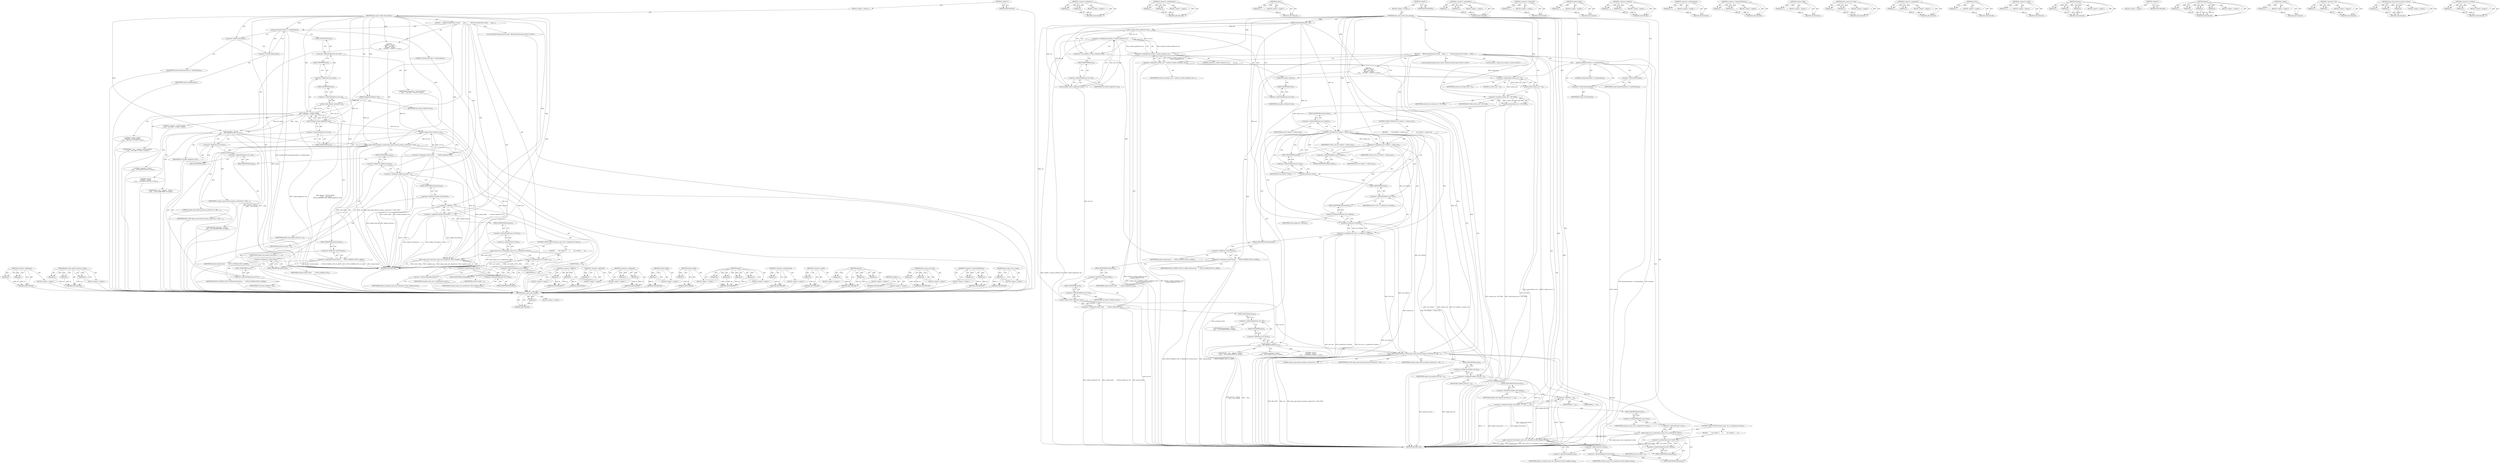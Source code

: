 digraph "&lt;operator&gt;.lessThan" {
vulnerable_138 [label=<(METHOD,&lt;operator&gt;.fieldAccess)>];
vulnerable_139 [label=<(PARAM,p1)>];
vulnerable_140 [label=<(PARAM,p2)>];
vulnerable_141 [label=<(BLOCK,&lt;empty&gt;,&lt;empty&gt;)>];
vulnerable_142 [label=<(METHOD_RETURN,ANY)>];
vulnerable_161 [label=<(METHOD,qemu_spice_destroy_primary_surface)>];
vulnerable_162 [label=<(PARAM,p1)>];
vulnerable_163 [label=<(PARAM,p2)>];
vulnerable_164 [label=<(PARAM,p3)>];
vulnerable_165 [label=<(BLOCK,&lt;empty&gt;,&lt;empty&gt;)>];
vulnerable_166 [label=<(METHOD_RETURN,ANY)>];
vulnerable_6 [label=<(METHOD,&lt;global&gt;)<SUB>1</SUB>>];
vulnerable_7 [label=<(BLOCK,&lt;empty&gt;,&lt;empty&gt;)<SUB>1</SUB>>];
vulnerable_8 [label=<(METHOD,qemu_spice_create_host_primary)<SUB>1</SUB>>];
vulnerable_9 [label=<(PARAM,SimpleSpiceDisplay *ssd)<SUB>1</SUB>>];
vulnerable_10 [label=<(BLOCK,{
     QXLDevSurfaceCreate surface;
 
     mems...,{
     QXLDevSurfaceCreate surface;
 
     mems...)<SUB>2</SUB>>];
vulnerable_11 [label="<(LOCAL,QXLDevSurfaceCreate surface: QXLDevSurfaceCreate)<SUB>3</SUB>>"];
vulnerable_12 [label=<(memset,memset(&amp;surface, 0, sizeof(surface)))<SUB>5</SUB>>];
vulnerable_13 [label=<(&lt;operator&gt;.addressOf,&amp;surface)<SUB>5</SUB>>];
vulnerable_14 [label=<(IDENTIFIER,surface,memset(&amp;surface, 0, sizeof(surface)))<SUB>5</SUB>>];
vulnerable_15 [label=<(LITERAL,0,memset(&amp;surface, 0, sizeof(surface)))<SUB>5</SUB>>];
vulnerable_16 [label=<(&lt;operator&gt;.sizeOf,sizeof(surface))<SUB>5</SUB>>];
vulnerable_17 [label=<(IDENTIFIER,surface,sizeof(surface))<SUB>5</SUB>>];
vulnerable_18 [label="<(dprint,dprint(1, &quot;%s/%d: %dx%d\n&quot;, __func__, ssd-&gt;qxl....)<SUB>7</SUB>>"];
vulnerable_19 [label="<(LITERAL,1,dprint(1, &quot;%s/%d: %dx%d\n&quot;, __func__, ssd-&gt;qxl....)<SUB>7</SUB>>"];
vulnerable_20 [label="<(LITERAL,&quot;%s/%d: %dx%d\n&quot;,dprint(1, &quot;%s/%d: %dx%d\n&quot;, __func__, ssd-&gt;qxl....)<SUB>7</SUB>>"];
vulnerable_21 [label="<(IDENTIFIER,__func__,dprint(1, &quot;%s/%d: %dx%d\n&quot;, __func__, ssd-&gt;qxl....)<SUB>7</SUB>>"];
vulnerable_22 [label=<(&lt;operator&gt;.fieldAccess,ssd-&gt;qxl.id)<SUB>7</SUB>>];
vulnerable_23 [label=<(&lt;operator&gt;.indirectFieldAccess,ssd-&gt;qxl)<SUB>7</SUB>>];
vulnerable_24 [label="<(IDENTIFIER,ssd,dprint(1, &quot;%s/%d: %dx%d\n&quot;, __func__, ssd-&gt;qxl....)<SUB>7</SUB>>"];
vulnerable_25 [label=<(FIELD_IDENTIFIER,qxl,qxl)<SUB>7</SUB>>];
vulnerable_26 [label=<(FIELD_IDENTIFIER,id,id)<SUB>7</SUB>>];
vulnerable_27 [label=<(surface_width,surface_width(ssd-&gt;ds))<SUB>8</SUB>>];
vulnerable_28 [label=<(&lt;operator&gt;.indirectFieldAccess,ssd-&gt;ds)<SUB>8</SUB>>];
vulnerable_29 [label=<(IDENTIFIER,ssd,surface_width(ssd-&gt;ds))<SUB>8</SUB>>];
vulnerable_30 [label=<(FIELD_IDENTIFIER,ds,ds)<SUB>8</SUB>>];
vulnerable_31 [label=<(surface_height,surface_height(ssd-&gt;ds))<SUB>8</SUB>>];
vulnerable_32 [label=<(&lt;operator&gt;.indirectFieldAccess,ssd-&gt;ds)<SUB>8</SUB>>];
vulnerable_33 [label=<(IDENTIFIER,ssd,surface_height(ssd-&gt;ds))<SUB>8</SUB>>];
vulnerable_34 [label=<(FIELD_IDENTIFIER,ds,ds)<SUB>8</SUB>>];
vulnerable_35 [label=<(&lt;operator&gt;.assignment,surface.format     = SPICE_SURFACE_FMT_32_xRGB)<SUB>10</SUB>>];
vulnerable_36 [label=<(&lt;operator&gt;.fieldAccess,surface.format)<SUB>10</SUB>>];
vulnerable_37 [label=<(IDENTIFIER,surface,surface.format     = SPICE_SURFACE_FMT_32_xRGB)<SUB>10</SUB>>];
vulnerable_38 [label=<(FIELD_IDENTIFIER,format,format)<SUB>10</SUB>>];
vulnerable_39 [label=<(IDENTIFIER,SPICE_SURFACE_FMT_32_xRGB,surface.format     = SPICE_SURFACE_FMT_32_xRGB)<SUB>10</SUB>>];
vulnerable_40 [label=<(&lt;operator&gt;.assignment,surface.width      = surface_width(ssd-&gt;ds))<SUB>11</SUB>>];
vulnerable_41 [label=<(&lt;operator&gt;.fieldAccess,surface.width)<SUB>11</SUB>>];
vulnerable_42 [label=<(IDENTIFIER,surface,surface.width      = surface_width(ssd-&gt;ds))<SUB>11</SUB>>];
vulnerable_43 [label=<(FIELD_IDENTIFIER,width,width)<SUB>11</SUB>>];
vulnerable_44 [label=<(surface_width,surface_width(ssd-&gt;ds))<SUB>11</SUB>>];
vulnerable_45 [label=<(&lt;operator&gt;.indirectFieldAccess,ssd-&gt;ds)<SUB>11</SUB>>];
vulnerable_46 [label=<(IDENTIFIER,ssd,surface_width(ssd-&gt;ds))<SUB>11</SUB>>];
vulnerable_47 [label=<(FIELD_IDENTIFIER,ds,ds)<SUB>11</SUB>>];
vulnerable_48 [label="<(BLOCK,{
    dprint(1, &quot;%s/%d:\n&quot;, __func__, ssd-&gt;qxl....,{
    dprint(1, &quot;%s/%d:\n&quot;, __func__, ssd-&gt;qxl....)<SUB>12</SUB>>"];
vulnerable_49 [label="<(dprint,dprint(1, &quot;%s/%d:\n&quot;, __func__, ssd-&gt;qxl.id))<SUB>13</SUB>>"];
vulnerable_50 [label="<(LITERAL,1,dprint(1, &quot;%s/%d:\n&quot;, __func__, ssd-&gt;qxl.id))<SUB>13</SUB>>"];
vulnerable_51 [label="<(LITERAL,&quot;%s/%d:\n&quot;,dprint(1, &quot;%s/%d:\n&quot;, __func__, ssd-&gt;qxl.id))<SUB>13</SUB>>"];
vulnerable_52 [label="<(IDENTIFIER,__func__,dprint(1, &quot;%s/%d:\n&quot;, __func__, ssd-&gt;qxl.id))<SUB>13</SUB>>"];
vulnerable_53 [label=<(&lt;operator&gt;.fieldAccess,ssd-&gt;qxl.id)<SUB>13</SUB>>];
vulnerable_54 [label=<(&lt;operator&gt;.indirectFieldAccess,ssd-&gt;qxl)<SUB>13</SUB>>];
vulnerable_55 [label="<(IDENTIFIER,ssd,dprint(1, &quot;%s/%d:\n&quot;, __func__, ssd-&gt;qxl.id))<SUB>13</SUB>>"];
vulnerable_56 [label=<(FIELD_IDENTIFIER,qxl,qxl)<SUB>13</SUB>>];
vulnerable_57 [label=<(FIELD_IDENTIFIER,id,id)<SUB>13</SUB>>];
vulnerable_58 [label=<(qemu_spice_destroy_primary_surface,qemu_spice_destroy_primary_surface(ssd, 0, QXL_...)<SUB>15</SUB>>];
vulnerable_59 [label=<(IDENTIFIER,ssd,qemu_spice_destroy_primary_surface(ssd, 0, QXL_...)<SUB>15</SUB>>];
vulnerable_60 [label=<(LITERAL,0,qemu_spice_destroy_primary_surface(ssd, 0, QXL_...)<SUB>15</SUB>>];
vulnerable_61 [label=<(IDENTIFIER,QXL_SYNC,qemu_spice_destroy_primary_surface(ssd, 0, QXL_...)<SUB>15</SUB>>];
vulnerable_62 [label=<(&lt;operator&gt;.assignment,update_area.top = y)<SUB>44</SUB>>];
vulnerable_63 [label=<(&lt;operator&gt;.fieldAccess,update_area.top)<SUB>44</SUB>>];
vulnerable_64 [label=<(IDENTIFIER,update_area,update_area.top = y)<SUB>44</SUB>>];
vulnerable_65 [label=<(FIELD_IDENTIFIER,top,top)<SUB>44</SUB>>];
vulnerable_66 [label=<(IDENTIFIER,y,update_area.top = y)<SUB>44</SUB>>];
vulnerable_67 [label=<(&lt;operator&gt;.assignment,update_area.bottom = y + h)<SUB>45</SUB>>];
vulnerable_68 [label=<(&lt;operator&gt;.fieldAccess,update_area.bottom)<SUB>45</SUB>>];
vulnerable_69 [label=<(IDENTIFIER,update_area,update_area.bottom = y + h)<SUB>45</SUB>>];
vulnerable_70 [label=<(FIELD_IDENTIFIER,bottom,bottom)<SUB>45</SUB>>];
vulnerable_71 [label=<(&lt;operator&gt;.addition,y + h)<SUB>45</SUB>>];
vulnerable_72 [label=<(IDENTIFIER,y,y + h)<SUB>45</SUB>>];
vulnerable_73 [label=<(IDENTIFIER,h,y + h)<SUB>45</SUB>>];
vulnerable_74 [label=<(CONTROL_STRUCTURE,IF,if (qemu_spice_rect_is_empty(&amp;ssd-&gt;dirty)))<SUB>47</SUB>>];
vulnerable_75 [label=<(qemu_spice_rect_is_empty,qemu_spice_rect_is_empty(&amp;ssd-&gt;dirty))<SUB>47</SUB>>];
vulnerable_76 [label=<(&lt;operator&gt;.addressOf,&amp;ssd-&gt;dirty)<SUB>47</SUB>>];
vulnerable_77 [label=<(&lt;operator&gt;.indirectFieldAccess,ssd-&gt;dirty)<SUB>47</SUB>>];
vulnerable_78 [label=<(IDENTIFIER,ssd,qemu_spice_rect_is_empty(&amp;ssd-&gt;dirty))<SUB>47</SUB>>];
vulnerable_79 [label=<(FIELD_IDENTIFIER,dirty,dirty)<SUB>47</SUB>>];
vulnerable_80 [label=<(BLOCK,{
        ssd-&gt;notify++;
    },{
        ssd-&gt;notify++;
    })<SUB>47</SUB>>];
vulnerable_81 [label=<(&lt;operator&gt;.postIncrement,ssd-&gt;notify++)<SUB>48</SUB>>];
vulnerable_82 [label=<(&lt;operator&gt;.indirectFieldAccess,ssd-&gt;notify)<SUB>48</SUB>>];
vulnerable_83 [label=<(IDENTIFIER,ssd,ssd-&gt;notify++)<SUB>48</SUB>>];
vulnerable_84 [label=<(FIELD_IDENTIFIER,notify,notify)<SUB>48</SUB>>];
vulnerable_85 [label=<(qemu_spice_rect_union,qemu_spice_rect_union(&amp;ssd-&gt;dirty, &amp;update_area))<SUB>50</SUB>>];
vulnerable_86 [label=<(&lt;operator&gt;.addressOf,&amp;ssd-&gt;dirty)<SUB>50</SUB>>];
vulnerable_87 [label=<(&lt;operator&gt;.indirectFieldAccess,ssd-&gt;dirty)<SUB>50</SUB>>];
vulnerable_88 [label=<(IDENTIFIER,ssd,qemu_spice_rect_union(&amp;ssd-&gt;dirty, &amp;update_area))<SUB>50</SUB>>];
vulnerable_89 [label=<(FIELD_IDENTIFIER,dirty,dirty)<SUB>50</SUB>>];
vulnerable_90 [label=<(&lt;operator&gt;.addressOf,&amp;update_area)<SUB>50</SUB>>];
vulnerable_91 [label=<(IDENTIFIER,update_area,qemu_spice_rect_union(&amp;ssd-&gt;dirty, &amp;update_area))<SUB>50</SUB>>];
vulnerable_92 [label=<(METHOD_RETURN,void)<SUB>1</SUB>>];
vulnerable_94 [label=<(METHOD_RETURN,ANY)<SUB>1</SUB>>];
vulnerable_167 [label=<(METHOD,&lt;operator&gt;.addition)>];
vulnerable_168 [label=<(PARAM,p1)>];
vulnerable_169 [label=<(PARAM,p2)>];
vulnerable_170 [label=<(BLOCK,&lt;empty&gt;,&lt;empty&gt;)>];
vulnerable_171 [label=<(METHOD_RETURN,ANY)>];
vulnerable_123 [label=<(METHOD,&lt;operator&gt;.addressOf)>];
vulnerable_124 [label=<(PARAM,p1)>];
vulnerable_125 [label=<(BLOCK,&lt;empty&gt;,&lt;empty&gt;)>];
vulnerable_126 [label=<(METHOD_RETURN,ANY)>];
vulnerable_156 [label=<(METHOD,&lt;operator&gt;.assignment)>];
vulnerable_157 [label=<(PARAM,p1)>];
vulnerable_158 [label=<(PARAM,p2)>];
vulnerable_159 [label=<(BLOCK,&lt;empty&gt;,&lt;empty&gt;)>];
vulnerable_160 [label=<(METHOD_RETURN,ANY)>];
vulnerable_152 [label=<(METHOD,surface_height)>];
vulnerable_153 [label=<(PARAM,p1)>];
vulnerable_154 [label=<(BLOCK,&lt;empty&gt;,&lt;empty&gt;)>];
vulnerable_155 [label=<(METHOD_RETURN,ANY)>];
vulnerable_148 [label=<(METHOD,surface_width)>];
vulnerable_149 [label=<(PARAM,p1)>];
vulnerable_150 [label=<(BLOCK,&lt;empty&gt;,&lt;empty&gt;)>];
vulnerable_151 [label=<(METHOD_RETURN,ANY)>];
vulnerable_131 [label=<(METHOD,dprint)>];
vulnerable_132 [label=<(PARAM,p1)>];
vulnerable_133 [label=<(PARAM,p2)>];
vulnerable_134 [label=<(PARAM,p3)>];
vulnerable_135 [label=<(PARAM,p4)>];
vulnerable_136 [label=<(BLOCK,&lt;empty&gt;,&lt;empty&gt;)>];
vulnerable_137 [label=<(METHOD_RETURN,ANY)>];
vulnerable_176 [label=<(METHOD,&lt;operator&gt;.postIncrement)>];
vulnerable_177 [label=<(PARAM,p1)>];
vulnerable_178 [label=<(BLOCK,&lt;empty&gt;,&lt;empty&gt;)>];
vulnerable_179 [label=<(METHOD_RETURN,ANY)>];
vulnerable_127 [label=<(METHOD,&lt;operator&gt;.sizeOf)>];
vulnerable_128 [label=<(PARAM,p1)>];
vulnerable_129 [label=<(BLOCK,&lt;empty&gt;,&lt;empty&gt;)>];
vulnerable_130 [label=<(METHOD_RETURN,ANY)>];
vulnerable_117 [label=<(METHOD,memset)>];
vulnerable_118 [label=<(PARAM,p1)>];
vulnerable_119 [label=<(PARAM,p2)>];
vulnerable_120 [label=<(PARAM,p3)>];
vulnerable_121 [label=<(BLOCK,&lt;empty&gt;,&lt;empty&gt;)>];
vulnerable_122 [label=<(METHOD_RETURN,ANY)>];
vulnerable_111 [label=<(METHOD,&lt;global&gt;)<SUB>1</SUB>>];
vulnerable_112 [label=<(BLOCK,&lt;empty&gt;,&lt;empty&gt;)>];
vulnerable_113 [label=<(METHOD_RETURN,ANY)>];
vulnerable_180 [label=<(METHOD,qemu_spice_rect_union)>];
vulnerable_181 [label=<(PARAM,p1)>];
vulnerable_182 [label=<(PARAM,p2)>];
vulnerable_183 [label=<(BLOCK,&lt;empty&gt;,&lt;empty&gt;)>];
vulnerable_184 [label=<(METHOD_RETURN,ANY)>];
vulnerable_143 [label=<(METHOD,&lt;operator&gt;.indirectFieldAccess)>];
vulnerable_144 [label=<(PARAM,p1)>];
vulnerable_145 [label=<(PARAM,p2)>];
vulnerable_146 [label=<(BLOCK,&lt;empty&gt;,&lt;empty&gt;)>];
vulnerable_147 [label=<(METHOD_RETURN,ANY)>];
vulnerable_172 [label=<(METHOD,qemu_spice_rect_is_empty)>];
vulnerable_173 [label=<(PARAM,p1)>];
vulnerable_174 [label=<(BLOCK,&lt;empty&gt;,&lt;empty&gt;)>];
vulnerable_175 [label=<(METHOD_RETURN,ANY)>];
fixed_235 [label=<(METHOD,qemu_spice_rect_is_empty)>];
fixed_236 [label=<(PARAM,p1)>];
fixed_237 [label=<(BLOCK,&lt;empty&gt;,&lt;empty&gt;)>];
fixed_238 [label=<(METHOD_RETURN,ANY)>];
fixed_212 [label=<(METHOD,&lt;operator&gt;.fieldAccess)>];
fixed_213 [label=<(PARAM,p1)>];
fixed_214 [label=<(PARAM,p2)>];
fixed_215 [label=<(BLOCK,&lt;empty&gt;,&lt;empty&gt;)>];
fixed_216 [label=<(METHOD_RETURN,ANY)>];
fixed_167 [label=<(METHOD,&lt;operator&gt;.multiplication)>];
fixed_168 [label=<(PARAM,p1)>];
fixed_169 [label=<(PARAM,p2)>];
fixed_170 [label=<(BLOCK,&lt;empty&gt;,&lt;empty&gt;)>];
fixed_171 [label=<(METHOD_RETURN,ANY)>];
fixed_190 [label=<(METHOD,assert)>];
fixed_191 [label=<(PARAM,p1)>];
fixed_192 [label=<(BLOCK,&lt;empty&gt;,&lt;empty&gt;)>];
fixed_193 [label=<(METHOD_RETURN,ANY)>];
fixed_6 [label=<(METHOD,&lt;global&gt;)<SUB>1</SUB>>];
fixed_7 [label=<(BLOCK,&lt;empty&gt;,&lt;empty&gt;)<SUB>1</SUB>>];
fixed_8 [label=<(METHOD,qemu_spice_create_host_primary)<SUB>1</SUB>>];
fixed_9 [label=<(PARAM,SimpleSpiceDisplay *ssd)<SUB>1</SUB>>];
fixed_10 [label=<(BLOCK,{
     QXLDevSurfaceCreate surface;
    uint64_...,{
     QXLDevSurfaceCreate surface;
    uint64_...)<SUB>2</SUB>>];
fixed_11 [label="<(LOCAL,QXLDevSurfaceCreate surface: QXLDevSurfaceCreate)<SUB>3</SUB>>"];
fixed_12 [label="<(LOCAL,uint64_t surface_size: uint64_t)<SUB>4</SUB>>"];
fixed_13 [label=<(memset,memset(&amp;surface, 0, sizeof(surface)))<SUB>6</SUB>>];
fixed_14 [label=<(&lt;operator&gt;.addressOf,&amp;surface)<SUB>6</SUB>>];
fixed_15 [label=<(IDENTIFIER,surface,memset(&amp;surface, 0, sizeof(surface)))<SUB>6</SUB>>];
fixed_16 [label=<(LITERAL,0,memset(&amp;surface, 0, sizeof(surface)))<SUB>6</SUB>>];
fixed_17 [label=<(&lt;operator&gt;.sizeOf,sizeof(surface))<SUB>6</SUB>>];
fixed_18 [label=<(IDENTIFIER,surface,sizeof(surface))<SUB>6</SUB>>];
fixed_19 [label=<(&lt;operator&gt;.assignment,surface_size = (uint64_t) surface_width(ssd-&gt;ds...)<SUB>8</SUB>>];
fixed_20 [label=<(IDENTIFIER,surface_size,surface_size = (uint64_t) surface_width(ssd-&gt;ds...)<SUB>8</SUB>>];
fixed_21 [label=<(&lt;operator&gt;.multiplication,(uint64_t) surface_width(ssd-&gt;ds) *
        sur...)<SUB>8</SUB>>];
fixed_22 [label=<(&lt;operator&gt;.multiplication,(uint64_t) surface_width(ssd-&gt;ds) *
        sur...)<SUB>8</SUB>>];
fixed_23 [label=<(&lt;operator&gt;.cast,(uint64_t) surface_width(ssd-&gt;ds))<SUB>8</SUB>>];
fixed_24 [label=<(UNKNOWN,uint64_t,uint64_t)<SUB>8</SUB>>];
fixed_25 [label=<(surface_width,surface_width(ssd-&gt;ds))<SUB>8</SUB>>];
fixed_26 [label=<(&lt;operator&gt;.indirectFieldAccess,ssd-&gt;ds)<SUB>8</SUB>>];
fixed_27 [label=<(IDENTIFIER,ssd,surface_width(ssd-&gt;ds))<SUB>8</SUB>>];
fixed_28 [label=<(FIELD_IDENTIFIER,ds,ds)<SUB>8</SUB>>];
fixed_29 [label=<(surface_height,surface_height(ssd-&gt;ds))<SUB>9</SUB>>];
fixed_30 [label=<(&lt;operator&gt;.indirectFieldAccess,ssd-&gt;ds)<SUB>9</SUB>>];
fixed_31 [label=<(IDENTIFIER,ssd,surface_height(ssd-&gt;ds))<SUB>9</SUB>>];
fixed_32 [label=<(FIELD_IDENTIFIER,ds,ds)<SUB>9</SUB>>];
fixed_33 [label=<(LITERAL,4,(uint64_t) surface_width(ssd-&gt;ds) *
        sur...)<SUB>9</SUB>>];
fixed_34 [label=<(assert,assert(surface_size &gt; 0))<SUB>10</SUB>>];
fixed_35 [label=<(&lt;operator&gt;.greaterThan,surface_size &gt; 0)<SUB>10</SUB>>];
fixed_36 [label=<(IDENTIFIER,surface_size,surface_size &gt; 0)<SUB>10</SUB>>];
fixed_37 [label=<(LITERAL,0,surface_size &gt; 0)<SUB>10</SUB>>];
fixed_38 [label=<(assert,assert(surface_size &lt; INT_MAX))<SUB>11</SUB>>];
fixed_39 [label=<(&lt;operator&gt;.lessThan,surface_size &lt; INT_MAX)<SUB>11</SUB>>];
fixed_40 [label=<(IDENTIFIER,surface_size,surface_size &lt; INT_MAX)<SUB>11</SUB>>];
fixed_41 [label=<(IDENTIFIER,INT_MAX,surface_size &lt; INT_MAX)<SUB>11</SUB>>];
fixed_42 [label=<(CONTROL_STRUCTURE,IF,if (ssd-&gt;bufsize &lt; surface_size))<SUB>12</SUB>>];
fixed_43 [label=<(&lt;operator&gt;.lessThan,ssd-&gt;bufsize &lt; surface_size)<SUB>12</SUB>>];
fixed_44 [label=<(&lt;operator&gt;.indirectFieldAccess,ssd-&gt;bufsize)<SUB>12</SUB>>];
fixed_45 [label=<(IDENTIFIER,ssd,ssd-&gt;bufsize &lt; surface_size)<SUB>12</SUB>>];
fixed_46 [label=<(FIELD_IDENTIFIER,bufsize,bufsize)<SUB>12</SUB>>];
fixed_47 [label=<(IDENTIFIER,surface_size,ssd-&gt;bufsize &lt; surface_size)<SUB>12</SUB>>];
fixed_48 [label=<(BLOCK,{
        ssd-&gt;bufsize = surface_size;
        ...,{
        ssd-&gt;bufsize = surface_size;
        ...)<SUB>12</SUB>>];
fixed_49 [label=<(&lt;operator&gt;.assignment,ssd-&gt;bufsize = surface_size)<SUB>13</SUB>>];
fixed_50 [label=<(&lt;operator&gt;.indirectFieldAccess,ssd-&gt;bufsize)<SUB>13</SUB>>];
fixed_51 [label=<(IDENTIFIER,ssd,ssd-&gt;bufsize = surface_size)<SUB>13</SUB>>];
fixed_52 [label=<(FIELD_IDENTIFIER,bufsize,bufsize)<SUB>13</SUB>>];
fixed_53 [label=<(IDENTIFIER,surface_size,ssd-&gt;bufsize = surface_size)<SUB>13</SUB>>];
fixed_54 [label=<(g_free,g_free(ssd-&gt;buf))<SUB>14</SUB>>];
fixed_55 [label=<(&lt;operator&gt;.indirectFieldAccess,ssd-&gt;buf)<SUB>14</SUB>>];
fixed_56 [label=<(IDENTIFIER,ssd,g_free(ssd-&gt;buf))<SUB>14</SUB>>];
fixed_57 [label=<(FIELD_IDENTIFIER,buf,buf)<SUB>14</SUB>>];
fixed_58 [label=<(&lt;operator&gt;.assignment,ssd-&gt;buf = g_malloc(ssd-&gt;bufsize))<SUB>15</SUB>>];
fixed_59 [label=<(&lt;operator&gt;.indirectFieldAccess,ssd-&gt;buf)<SUB>15</SUB>>];
fixed_60 [label=<(IDENTIFIER,ssd,ssd-&gt;buf = g_malloc(ssd-&gt;bufsize))<SUB>15</SUB>>];
fixed_61 [label=<(FIELD_IDENTIFIER,buf,buf)<SUB>15</SUB>>];
fixed_62 [label=<(g_malloc,g_malloc(ssd-&gt;bufsize))<SUB>15</SUB>>];
fixed_63 [label=<(&lt;operator&gt;.indirectFieldAccess,ssd-&gt;bufsize)<SUB>15</SUB>>];
fixed_64 [label=<(IDENTIFIER,ssd,g_malloc(ssd-&gt;bufsize))<SUB>15</SUB>>];
fixed_65 [label=<(FIELD_IDENTIFIER,bufsize,bufsize)<SUB>15</SUB>>];
fixed_66 [label=<(&lt;operator&gt;.assignment,surface.format     = SPICE_SURFACE_FMT_32_xRGB)<SUB>22</SUB>>];
fixed_67 [label=<(&lt;operator&gt;.fieldAccess,surface.format)<SUB>22</SUB>>];
fixed_68 [label=<(IDENTIFIER,surface,surface.format     = SPICE_SURFACE_FMT_32_xRGB)<SUB>22</SUB>>];
fixed_69 [label=<(FIELD_IDENTIFIER,format,format)<SUB>22</SUB>>];
fixed_70 [label=<(IDENTIFIER,SPICE_SURFACE_FMT_32_xRGB,surface.format     = SPICE_SURFACE_FMT_32_xRGB)<SUB>22</SUB>>];
fixed_71 [label=<(&lt;operator&gt;.assignment,surface.width      = surface_width(ssd-&gt;ds))<SUB>23</SUB>>];
fixed_72 [label=<(&lt;operator&gt;.fieldAccess,surface.width)<SUB>23</SUB>>];
fixed_73 [label=<(IDENTIFIER,surface,surface.width      = surface_width(ssd-&gt;ds))<SUB>23</SUB>>];
fixed_74 [label=<(FIELD_IDENTIFIER,width,width)<SUB>23</SUB>>];
fixed_75 [label=<(surface_width,surface_width(ssd-&gt;ds))<SUB>23</SUB>>];
fixed_76 [label=<(&lt;operator&gt;.indirectFieldAccess,ssd-&gt;ds)<SUB>23</SUB>>];
fixed_77 [label=<(IDENTIFIER,ssd,surface_width(ssd-&gt;ds))<SUB>23</SUB>>];
fixed_78 [label=<(FIELD_IDENTIFIER,ds,ds)<SUB>23</SUB>>];
fixed_79 [label="<(BLOCK,{
    dprint(1, &quot;%s/%d:\n&quot;, __func__, ssd-&gt;qxl....,{
    dprint(1, &quot;%s/%d:\n&quot;, __func__, ssd-&gt;qxl....)<SUB>24</SUB>>"];
fixed_80 [label="<(dprint,dprint(1, &quot;%s/%d:\n&quot;, __func__, ssd-&gt;qxl.id))<SUB>25</SUB>>"];
fixed_81 [label="<(LITERAL,1,dprint(1, &quot;%s/%d:\n&quot;, __func__, ssd-&gt;qxl.id))<SUB>25</SUB>>"];
fixed_82 [label="<(LITERAL,&quot;%s/%d:\n&quot;,dprint(1, &quot;%s/%d:\n&quot;, __func__, ssd-&gt;qxl.id))<SUB>25</SUB>>"];
fixed_83 [label="<(IDENTIFIER,__func__,dprint(1, &quot;%s/%d:\n&quot;, __func__, ssd-&gt;qxl.id))<SUB>25</SUB>>"];
fixed_84 [label=<(&lt;operator&gt;.fieldAccess,ssd-&gt;qxl.id)<SUB>25</SUB>>];
fixed_85 [label=<(&lt;operator&gt;.indirectFieldAccess,ssd-&gt;qxl)<SUB>25</SUB>>];
fixed_86 [label="<(IDENTIFIER,ssd,dprint(1, &quot;%s/%d:\n&quot;, __func__, ssd-&gt;qxl.id))<SUB>25</SUB>>"];
fixed_87 [label=<(FIELD_IDENTIFIER,qxl,qxl)<SUB>25</SUB>>];
fixed_88 [label=<(FIELD_IDENTIFIER,id,id)<SUB>25</SUB>>];
fixed_89 [label=<(qemu_spice_destroy_primary_surface,qemu_spice_destroy_primary_surface(ssd, 0, QXL_...)<SUB>27</SUB>>];
fixed_90 [label=<(IDENTIFIER,ssd,qemu_spice_destroy_primary_surface(ssd, 0, QXL_...)<SUB>27</SUB>>];
fixed_91 [label=<(LITERAL,0,qemu_spice_destroy_primary_surface(ssd, 0, QXL_...)<SUB>27</SUB>>];
fixed_92 [label=<(IDENTIFIER,QXL_SYNC,qemu_spice_destroy_primary_surface(ssd, 0, QXL_...)<SUB>27</SUB>>];
fixed_93 [label=<(&lt;operator&gt;.assignment,update_area.top = y)<SUB>54</SUB>>];
fixed_94 [label=<(&lt;operator&gt;.fieldAccess,update_area.top)<SUB>54</SUB>>];
fixed_95 [label=<(IDENTIFIER,update_area,update_area.top = y)<SUB>54</SUB>>];
fixed_96 [label=<(FIELD_IDENTIFIER,top,top)<SUB>54</SUB>>];
fixed_97 [label=<(IDENTIFIER,y,update_area.top = y)<SUB>54</SUB>>];
fixed_98 [label=<(&lt;operator&gt;.assignment,update_area.bottom = y + h)<SUB>55</SUB>>];
fixed_99 [label=<(&lt;operator&gt;.fieldAccess,update_area.bottom)<SUB>55</SUB>>];
fixed_100 [label=<(IDENTIFIER,update_area,update_area.bottom = y + h)<SUB>55</SUB>>];
fixed_101 [label=<(FIELD_IDENTIFIER,bottom,bottom)<SUB>55</SUB>>];
fixed_102 [label=<(&lt;operator&gt;.addition,y + h)<SUB>55</SUB>>];
fixed_103 [label=<(IDENTIFIER,y,y + h)<SUB>55</SUB>>];
fixed_104 [label=<(IDENTIFIER,h,y + h)<SUB>55</SUB>>];
fixed_105 [label=<(CONTROL_STRUCTURE,IF,if (qemu_spice_rect_is_empty(&amp;ssd-&gt;dirty)))<SUB>57</SUB>>];
fixed_106 [label=<(qemu_spice_rect_is_empty,qemu_spice_rect_is_empty(&amp;ssd-&gt;dirty))<SUB>57</SUB>>];
fixed_107 [label=<(&lt;operator&gt;.addressOf,&amp;ssd-&gt;dirty)<SUB>57</SUB>>];
fixed_108 [label=<(&lt;operator&gt;.indirectFieldAccess,ssd-&gt;dirty)<SUB>57</SUB>>];
fixed_109 [label=<(IDENTIFIER,ssd,qemu_spice_rect_is_empty(&amp;ssd-&gt;dirty))<SUB>57</SUB>>];
fixed_110 [label=<(FIELD_IDENTIFIER,dirty,dirty)<SUB>57</SUB>>];
fixed_111 [label=<(BLOCK,{
        ssd-&gt;notify++;
    },{
        ssd-&gt;notify++;
    })<SUB>57</SUB>>];
fixed_112 [label=<(&lt;operator&gt;.postIncrement,ssd-&gt;notify++)<SUB>58</SUB>>];
fixed_113 [label=<(&lt;operator&gt;.indirectFieldAccess,ssd-&gt;notify)<SUB>58</SUB>>];
fixed_114 [label=<(IDENTIFIER,ssd,ssd-&gt;notify++)<SUB>58</SUB>>];
fixed_115 [label=<(FIELD_IDENTIFIER,notify,notify)<SUB>58</SUB>>];
fixed_116 [label=<(qemu_spice_rect_union,qemu_spice_rect_union(&amp;ssd-&gt;dirty, &amp;update_area))<SUB>60</SUB>>];
fixed_117 [label=<(&lt;operator&gt;.addressOf,&amp;ssd-&gt;dirty)<SUB>60</SUB>>];
fixed_118 [label=<(&lt;operator&gt;.indirectFieldAccess,ssd-&gt;dirty)<SUB>60</SUB>>];
fixed_119 [label=<(IDENTIFIER,ssd,qemu_spice_rect_union(&amp;ssd-&gt;dirty, &amp;update_area))<SUB>60</SUB>>];
fixed_120 [label=<(FIELD_IDENTIFIER,dirty,dirty)<SUB>60</SUB>>];
fixed_121 [label=<(&lt;operator&gt;.addressOf,&amp;update_area)<SUB>60</SUB>>];
fixed_122 [label=<(IDENTIFIER,update_area,qemu_spice_rect_union(&amp;ssd-&gt;dirty, &amp;update_area))<SUB>60</SUB>>];
fixed_123 [label=<(METHOD_RETURN,void)<SUB>1</SUB>>];
fixed_125 [label=<(METHOD_RETURN,ANY)<SUB>1</SUB>>];
fixed_194 [label=<(METHOD,&lt;operator&gt;.greaterThan)>];
fixed_195 [label=<(PARAM,p1)>];
fixed_196 [label=<(PARAM,p2)>];
fixed_197 [label=<(BLOCK,&lt;empty&gt;,&lt;empty&gt;)>];
fixed_198 [label=<(METHOD_RETURN,ANY)>];
fixed_154 [label=<(METHOD,&lt;operator&gt;.addressOf)>];
fixed_155 [label=<(PARAM,p1)>];
fixed_156 [label=<(BLOCK,&lt;empty&gt;,&lt;empty&gt;)>];
fixed_157 [label=<(METHOD_RETURN,ANY)>];
fixed_186 [label=<(METHOD,surface_height)>];
fixed_187 [label=<(PARAM,p1)>];
fixed_188 [label=<(BLOCK,&lt;empty&gt;,&lt;empty&gt;)>];
fixed_189 [label=<(METHOD_RETURN,ANY)>];
fixed_230 [label=<(METHOD,&lt;operator&gt;.addition)>];
fixed_231 [label=<(PARAM,p1)>];
fixed_232 [label=<(PARAM,p2)>];
fixed_233 [label=<(BLOCK,&lt;empty&gt;,&lt;empty&gt;)>];
fixed_234 [label=<(METHOD_RETURN,ANY)>];
fixed_239 [label=<(METHOD,&lt;operator&gt;.postIncrement)>];
fixed_240 [label=<(PARAM,p1)>];
fixed_241 [label=<(BLOCK,&lt;empty&gt;,&lt;empty&gt;)>];
fixed_242 [label=<(METHOD_RETURN,ANY)>];
fixed_181 [label=<(METHOD,&lt;operator&gt;.indirectFieldAccess)>];
fixed_182 [label=<(PARAM,p1)>];
fixed_183 [label=<(PARAM,p2)>];
fixed_184 [label=<(BLOCK,&lt;empty&gt;,&lt;empty&gt;)>];
fixed_185 [label=<(METHOD_RETURN,ANY)>];
fixed_177 [label=<(METHOD,surface_width)>];
fixed_178 [label=<(PARAM,p1)>];
fixed_179 [label=<(BLOCK,&lt;empty&gt;,&lt;empty&gt;)>];
fixed_180 [label=<(METHOD_RETURN,ANY)>];
fixed_243 [label=<(METHOD,qemu_spice_rect_union)>];
fixed_244 [label=<(PARAM,p1)>];
fixed_245 [label=<(PARAM,p2)>];
fixed_246 [label=<(BLOCK,&lt;empty&gt;,&lt;empty&gt;)>];
fixed_247 [label=<(METHOD_RETURN,ANY)>];
fixed_162 [label=<(METHOD,&lt;operator&gt;.assignment)>];
fixed_163 [label=<(PARAM,p1)>];
fixed_164 [label=<(PARAM,p2)>];
fixed_165 [label=<(BLOCK,&lt;empty&gt;,&lt;empty&gt;)>];
fixed_166 [label=<(METHOD_RETURN,ANY)>];
fixed_204 [label=<(METHOD,g_free)>];
fixed_205 [label=<(PARAM,p1)>];
fixed_206 [label=<(BLOCK,&lt;empty&gt;,&lt;empty&gt;)>];
fixed_207 [label=<(METHOD_RETURN,ANY)>];
fixed_158 [label=<(METHOD,&lt;operator&gt;.sizeOf)>];
fixed_159 [label=<(PARAM,p1)>];
fixed_160 [label=<(BLOCK,&lt;empty&gt;,&lt;empty&gt;)>];
fixed_161 [label=<(METHOD_RETURN,ANY)>];
fixed_148 [label=<(METHOD,memset)>];
fixed_149 [label=<(PARAM,p1)>];
fixed_150 [label=<(PARAM,p2)>];
fixed_151 [label=<(PARAM,p3)>];
fixed_152 [label=<(BLOCK,&lt;empty&gt;,&lt;empty&gt;)>];
fixed_153 [label=<(METHOD_RETURN,ANY)>];
fixed_142 [label=<(METHOD,&lt;global&gt;)<SUB>1</SUB>>];
fixed_143 [label=<(BLOCK,&lt;empty&gt;,&lt;empty&gt;)>];
fixed_144 [label=<(METHOD_RETURN,ANY)>];
fixed_217 [label=<(METHOD,dprint)>];
fixed_218 [label=<(PARAM,p1)>];
fixed_219 [label=<(PARAM,p2)>];
fixed_220 [label=<(PARAM,p3)>];
fixed_221 [label=<(PARAM,p4)>];
fixed_222 [label=<(BLOCK,&lt;empty&gt;,&lt;empty&gt;)>];
fixed_223 [label=<(METHOD_RETURN,ANY)>];
fixed_208 [label=<(METHOD,g_malloc)>];
fixed_209 [label=<(PARAM,p1)>];
fixed_210 [label=<(BLOCK,&lt;empty&gt;,&lt;empty&gt;)>];
fixed_211 [label=<(METHOD_RETURN,ANY)>];
fixed_172 [label=<(METHOD,&lt;operator&gt;.cast)>];
fixed_173 [label=<(PARAM,p1)>];
fixed_174 [label=<(PARAM,p2)>];
fixed_175 [label=<(BLOCK,&lt;empty&gt;,&lt;empty&gt;)>];
fixed_176 [label=<(METHOD_RETURN,ANY)>];
fixed_224 [label=<(METHOD,qemu_spice_destroy_primary_surface)>];
fixed_225 [label=<(PARAM,p1)>];
fixed_226 [label=<(PARAM,p2)>];
fixed_227 [label=<(PARAM,p3)>];
fixed_228 [label=<(BLOCK,&lt;empty&gt;,&lt;empty&gt;)>];
fixed_229 [label=<(METHOD_RETURN,ANY)>];
fixed_199 [label=<(METHOD,&lt;operator&gt;.lessThan)>];
fixed_200 [label=<(PARAM,p1)>];
fixed_201 [label=<(PARAM,p2)>];
fixed_202 [label=<(BLOCK,&lt;empty&gt;,&lt;empty&gt;)>];
fixed_203 [label=<(METHOD_RETURN,ANY)>];
vulnerable_138 -> vulnerable_139  [key=0, label="AST: "];
vulnerable_138 -> vulnerable_139  [key=1, label="DDG: "];
vulnerable_138 -> vulnerable_141  [key=0, label="AST: "];
vulnerable_138 -> vulnerable_140  [key=0, label="AST: "];
vulnerable_138 -> vulnerable_140  [key=1, label="DDG: "];
vulnerable_138 -> vulnerable_142  [key=0, label="AST: "];
vulnerable_138 -> vulnerable_142  [key=1, label="CFG: "];
vulnerable_139 -> vulnerable_142  [key=0, label="DDG: p1"];
vulnerable_140 -> vulnerable_142  [key=0, label="DDG: p2"];
vulnerable_141 -> fixed_235  [key=0];
vulnerable_142 -> fixed_235  [key=0];
vulnerable_161 -> vulnerable_162  [key=0, label="AST: "];
vulnerable_161 -> vulnerable_162  [key=1, label="DDG: "];
vulnerable_161 -> vulnerable_165  [key=0, label="AST: "];
vulnerable_161 -> vulnerable_163  [key=0, label="AST: "];
vulnerable_161 -> vulnerable_163  [key=1, label="DDG: "];
vulnerable_161 -> vulnerable_166  [key=0, label="AST: "];
vulnerable_161 -> vulnerable_166  [key=1, label="CFG: "];
vulnerable_161 -> vulnerable_164  [key=0, label="AST: "];
vulnerable_161 -> vulnerable_164  [key=1, label="DDG: "];
vulnerable_162 -> vulnerable_166  [key=0, label="DDG: p1"];
vulnerable_163 -> vulnerable_166  [key=0, label="DDG: p2"];
vulnerable_164 -> vulnerable_166  [key=0, label="DDG: p3"];
vulnerable_165 -> fixed_235  [key=0];
vulnerable_166 -> fixed_235  [key=0];
vulnerable_6 -> vulnerable_7  [key=0, label="AST: "];
vulnerable_6 -> vulnerable_94  [key=0, label="AST: "];
vulnerable_6 -> vulnerable_94  [key=1, label="CFG: "];
vulnerable_7 -> vulnerable_8  [key=0, label="AST: "];
vulnerable_8 -> vulnerable_9  [key=0, label="AST: "];
vulnerable_8 -> vulnerable_9  [key=1, label="DDG: "];
vulnerable_8 -> vulnerable_10  [key=0, label="AST: "];
vulnerable_8 -> vulnerable_92  [key=0, label="AST: "];
vulnerable_8 -> vulnerable_13  [key=0, label="CFG: "];
vulnerable_8 -> vulnerable_35  [key=0, label="DDG: "];
vulnerable_8 -> vulnerable_48  [key=0, label="DDG: "];
vulnerable_8 -> vulnerable_62  [key=0, label="DDG: "];
vulnerable_8 -> vulnerable_67  [key=0, label="DDG: "];
vulnerable_8 -> vulnerable_12  [key=0, label="DDG: "];
vulnerable_8 -> vulnerable_18  [key=0, label="DDG: "];
vulnerable_8 -> vulnerable_85  [key=0, label="DDG: "];
vulnerable_8 -> vulnerable_49  [key=0, label="DDG: "];
vulnerable_8 -> vulnerable_58  [key=0, label="DDG: "];
vulnerable_8 -> vulnerable_71  [key=0, label="DDG: "];
vulnerable_9 -> vulnerable_27  [key=0, label="DDG: ssd"];
vulnerable_9 -> vulnerable_31  [key=0, label="DDG: ssd"];
vulnerable_9 -> vulnerable_44  [key=0, label="DDG: ssd"];
vulnerable_9 -> vulnerable_58  [key=0, label="DDG: ssd"];
vulnerable_10 -> vulnerable_11  [key=0, label="AST: "];
vulnerable_10 -> vulnerable_12  [key=0, label="AST: "];
vulnerable_10 -> vulnerable_18  [key=0, label="AST: "];
vulnerable_10 -> vulnerable_35  [key=0, label="AST: "];
vulnerable_10 -> vulnerable_40  [key=0, label="AST: "];
vulnerable_10 -> vulnerable_48  [key=0, label="AST: "];
vulnerable_10 -> vulnerable_62  [key=0, label="AST: "];
vulnerable_10 -> vulnerable_67  [key=0, label="AST: "];
vulnerable_10 -> vulnerable_74  [key=0, label="AST: "];
vulnerable_10 -> vulnerable_85  [key=0, label="AST: "];
vulnerable_11 -> fixed_235  [key=0];
vulnerable_12 -> vulnerable_13  [key=0, label="AST: "];
vulnerable_12 -> vulnerable_15  [key=0, label="AST: "];
vulnerable_12 -> vulnerable_16  [key=0, label="AST: "];
vulnerable_12 -> vulnerable_25  [key=0, label="CFG: "];
vulnerable_12 -> vulnerable_92  [key=0, label="DDG: &amp;surface"];
vulnerable_12 -> vulnerable_92  [key=1, label="DDG: memset(&amp;surface, 0, sizeof(surface))"];
vulnerable_13 -> vulnerable_14  [key=0, label="AST: "];
vulnerable_13 -> vulnerable_16  [key=0, label="CFG: "];
vulnerable_14 -> fixed_235  [key=0];
vulnerable_15 -> fixed_235  [key=0];
vulnerable_16 -> vulnerable_17  [key=0, label="AST: "];
vulnerable_16 -> vulnerable_12  [key=0, label="CFG: "];
vulnerable_16 -> vulnerable_92  [key=0, label="DDG: surface"];
vulnerable_17 -> fixed_235  [key=0];
vulnerable_18 -> vulnerable_19  [key=0, label="AST: "];
vulnerable_18 -> vulnerable_20  [key=0, label="AST: "];
vulnerable_18 -> vulnerable_21  [key=0, label="AST: "];
vulnerable_18 -> vulnerable_22  [key=0, label="AST: "];
vulnerable_18 -> vulnerable_27  [key=0, label="AST: "];
vulnerable_18 -> vulnerable_31  [key=0, label="AST: "];
vulnerable_18 -> vulnerable_38  [key=0, label="CFG: "];
vulnerable_18 -> vulnerable_92  [key=0, label="DDG: surface_height(ssd-&gt;ds)"];
vulnerable_18 -> vulnerable_92  [key=1, label="DDG: dprint(1, &quot;%s/%d: %dx%d\n&quot;, __func__, ssd-&gt;qxl.id,
           surface_width(ssd-&gt;ds), surface_height(ssd-&gt;ds))"];
vulnerable_18 -> vulnerable_49  [key=0, label="DDG: __func__"];
vulnerable_18 -> vulnerable_49  [key=1, label="DDG: ssd-&gt;qxl.id"];
vulnerable_19 -> fixed_235  [key=0];
vulnerable_20 -> fixed_235  [key=0];
vulnerable_21 -> fixed_235  [key=0];
vulnerable_22 -> vulnerable_23  [key=0, label="AST: "];
vulnerable_22 -> vulnerable_26  [key=0, label="AST: "];
vulnerable_22 -> vulnerable_30  [key=0, label="CFG: "];
vulnerable_23 -> vulnerable_24  [key=0, label="AST: "];
vulnerable_23 -> vulnerable_25  [key=0, label="AST: "];
vulnerable_23 -> vulnerable_26  [key=0, label="CFG: "];
vulnerable_24 -> fixed_235  [key=0];
vulnerable_25 -> vulnerable_23  [key=0, label="CFG: "];
vulnerable_26 -> vulnerable_22  [key=0, label="CFG: "];
vulnerable_27 -> vulnerable_28  [key=0, label="AST: "];
vulnerable_27 -> vulnerable_34  [key=0, label="CFG: "];
vulnerable_27 -> vulnerable_18  [key=0, label="DDG: ssd-&gt;ds"];
vulnerable_27 -> vulnerable_31  [key=0, label="DDG: ssd-&gt;ds"];
vulnerable_28 -> vulnerable_29  [key=0, label="AST: "];
vulnerable_28 -> vulnerable_30  [key=0, label="AST: "];
vulnerable_28 -> vulnerable_27  [key=0, label="CFG: "];
vulnerable_29 -> fixed_235  [key=0];
vulnerable_30 -> vulnerable_28  [key=0, label="CFG: "];
vulnerable_31 -> vulnerable_32  [key=0, label="AST: "];
vulnerable_31 -> vulnerable_18  [key=0, label="CFG: "];
vulnerable_31 -> vulnerable_18  [key=1, label="DDG: ssd-&gt;ds"];
vulnerable_31 -> vulnerable_44  [key=0, label="DDG: ssd-&gt;ds"];
vulnerable_32 -> vulnerable_33  [key=0, label="AST: "];
vulnerable_32 -> vulnerable_34  [key=0, label="AST: "];
vulnerable_32 -> vulnerable_31  [key=0, label="CFG: "];
vulnerable_33 -> fixed_235  [key=0];
vulnerable_34 -> vulnerable_32  [key=0, label="CFG: "];
vulnerable_35 -> vulnerable_36  [key=0, label="AST: "];
vulnerable_35 -> vulnerable_39  [key=0, label="AST: "];
vulnerable_35 -> vulnerable_43  [key=0, label="CFG: "];
vulnerable_35 -> vulnerable_92  [key=0, label="DDG: surface.format"];
vulnerable_35 -> vulnerable_92  [key=1, label="DDG: surface.format     = SPICE_SURFACE_FMT_32_xRGB"];
vulnerable_35 -> vulnerable_92  [key=2, label="DDG: SPICE_SURFACE_FMT_32_xRGB"];
vulnerable_36 -> vulnerable_37  [key=0, label="AST: "];
vulnerable_36 -> vulnerable_38  [key=0, label="AST: "];
vulnerable_36 -> vulnerable_35  [key=0, label="CFG: "];
vulnerable_37 -> fixed_235  [key=0];
vulnerable_38 -> vulnerable_36  [key=0, label="CFG: "];
vulnerable_39 -> fixed_235  [key=0];
vulnerable_40 -> vulnerable_41  [key=0, label="AST: "];
vulnerable_40 -> vulnerable_44  [key=0, label="AST: "];
vulnerable_40 -> vulnerable_56  [key=0, label="CFG: "];
vulnerable_40 -> vulnerable_92  [key=0, label="DDG: surface.width"];
vulnerable_40 -> vulnerable_92  [key=1, label="DDG: surface_width(ssd-&gt;ds)"];
vulnerable_40 -> vulnerable_92  [key=2, label="DDG: surface.width      = surface_width(ssd-&gt;ds)"];
vulnerable_41 -> vulnerable_42  [key=0, label="AST: "];
vulnerable_41 -> vulnerable_43  [key=0, label="AST: "];
vulnerable_41 -> vulnerable_47  [key=0, label="CFG: "];
vulnerable_42 -> fixed_235  [key=0];
vulnerable_43 -> vulnerable_41  [key=0, label="CFG: "];
vulnerable_44 -> vulnerable_45  [key=0, label="AST: "];
vulnerable_44 -> vulnerable_40  [key=0, label="CFG: "];
vulnerable_44 -> vulnerable_40  [key=1, label="DDG: ssd-&gt;ds"];
vulnerable_44 -> vulnerable_92  [key=0, label="DDG: ssd-&gt;ds"];
vulnerable_44 -> vulnerable_58  [key=0, label="DDG: ssd-&gt;ds"];
vulnerable_45 -> vulnerable_46  [key=0, label="AST: "];
vulnerable_45 -> vulnerable_47  [key=0, label="AST: "];
vulnerable_45 -> vulnerable_44  [key=0, label="CFG: "];
vulnerable_46 -> fixed_235  [key=0];
vulnerable_47 -> vulnerable_45  [key=0, label="CFG: "];
vulnerable_48 -> vulnerable_49  [key=0, label="AST: "];
vulnerable_48 -> vulnerable_58  [key=0, label="AST: "];
vulnerable_49 -> vulnerable_50  [key=0, label="AST: "];
vulnerable_49 -> vulnerable_51  [key=0, label="AST: "];
vulnerable_49 -> vulnerable_52  [key=0, label="AST: "];
vulnerable_49 -> vulnerable_53  [key=0, label="AST: "];
vulnerable_49 -> vulnerable_58  [key=0, label="CFG: "];
vulnerable_49 -> vulnerable_92  [key=0, label="DDG: __func__"];
vulnerable_49 -> vulnerable_92  [key=1, label="DDG: dprint(1, &quot;%s/%d:\n&quot;, __func__, ssd-&gt;qxl.id)"];
vulnerable_50 -> fixed_235  [key=0];
vulnerable_51 -> fixed_235  [key=0];
vulnerable_52 -> fixed_235  [key=0];
vulnerable_53 -> vulnerable_54  [key=0, label="AST: "];
vulnerable_53 -> vulnerable_57  [key=0, label="AST: "];
vulnerable_53 -> vulnerable_49  [key=0, label="CFG: "];
vulnerable_54 -> vulnerable_55  [key=0, label="AST: "];
vulnerable_54 -> vulnerable_56  [key=0, label="AST: "];
vulnerable_54 -> vulnerable_57  [key=0, label="CFG: "];
vulnerable_55 -> fixed_235  [key=0];
vulnerable_56 -> vulnerable_54  [key=0, label="CFG: "];
vulnerable_57 -> vulnerable_53  [key=0, label="CFG: "];
vulnerable_58 -> vulnerable_59  [key=0, label="AST: "];
vulnerable_58 -> vulnerable_60  [key=0, label="AST: "];
vulnerable_58 -> vulnerable_61  [key=0, label="AST: "];
vulnerable_58 -> vulnerable_65  [key=0, label="CFG: "];
vulnerable_58 -> vulnerable_92  [key=0, label="DDG: ssd"];
vulnerable_58 -> vulnerable_92  [key=1, label="DDG: qemu_spice_destroy_primary_surface(ssd, 0, QXL_SYNC)"];
vulnerable_58 -> vulnerable_92  [key=2, label="DDG: QXL_SYNC"];
vulnerable_58 -> vulnerable_85  [key=0, label="DDG: ssd"];
vulnerable_58 -> vulnerable_75  [key=0, label="DDG: ssd"];
vulnerable_58 -> vulnerable_81  [key=0, label="DDG: ssd"];
vulnerable_59 -> fixed_235  [key=0];
vulnerable_60 -> fixed_235  [key=0];
vulnerable_61 -> fixed_235  [key=0];
vulnerable_62 -> vulnerable_63  [key=0, label="AST: "];
vulnerable_62 -> vulnerable_66  [key=0, label="AST: "];
vulnerable_62 -> vulnerable_70  [key=0, label="CFG: "];
vulnerable_62 -> vulnerable_92  [key=0, label="DDG: update_area.top"];
vulnerable_62 -> vulnerable_92  [key=1, label="DDG: update_area.top = y"];
vulnerable_62 -> vulnerable_85  [key=0, label="DDG: update_area.top"];
vulnerable_63 -> vulnerable_64  [key=0, label="AST: "];
vulnerable_63 -> vulnerable_65  [key=0, label="AST: "];
vulnerable_63 -> vulnerable_62  [key=0, label="CFG: "];
vulnerable_64 -> fixed_235  [key=0];
vulnerable_65 -> vulnerable_63  [key=0, label="CFG: "];
vulnerable_66 -> fixed_235  [key=0];
vulnerable_67 -> vulnerable_68  [key=0, label="AST: "];
vulnerable_67 -> vulnerable_71  [key=0, label="AST: "];
vulnerable_67 -> vulnerable_79  [key=0, label="CFG: "];
vulnerable_67 -> vulnerable_92  [key=0, label="DDG: update_area.bottom"];
vulnerable_67 -> vulnerable_92  [key=1, label="DDG: y + h"];
vulnerable_67 -> vulnerable_92  [key=2, label="DDG: update_area.bottom = y + h"];
vulnerable_67 -> vulnerable_85  [key=0, label="DDG: update_area.bottom"];
vulnerable_68 -> vulnerable_69  [key=0, label="AST: "];
vulnerable_68 -> vulnerable_70  [key=0, label="AST: "];
vulnerable_68 -> vulnerable_71  [key=0, label="CFG: "];
vulnerable_69 -> fixed_235  [key=0];
vulnerable_70 -> vulnerable_68  [key=0, label="CFG: "];
vulnerable_71 -> vulnerable_72  [key=0, label="AST: "];
vulnerable_71 -> vulnerable_73  [key=0, label="AST: "];
vulnerable_71 -> vulnerable_67  [key=0, label="CFG: "];
vulnerable_71 -> vulnerable_92  [key=0, label="DDG: y"];
vulnerable_71 -> vulnerable_92  [key=1, label="DDG: h"];
vulnerable_72 -> fixed_235  [key=0];
vulnerable_73 -> fixed_235  [key=0];
vulnerable_74 -> vulnerable_75  [key=0, label="AST: "];
vulnerable_74 -> vulnerable_80  [key=0, label="AST: "];
vulnerable_75 -> vulnerable_76  [key=0, label="AST: "];
vulnerable_75 -> vulnerable_84  [key=0, label="CFG: "];
vulnerable_75 -> vulnerable_84  [key=1, label="CDG: "];
vulnerable_75 -> vulnerable_89  [key=0, label="CFG: "];
vulnerable_75 -> vulnerable_92  [key=0, label="DDG: qemu_spice_rect_is_empty(&amp;ssd-&gt;dirty)"];
vulnerable_75 -> vulnerable_85  [key=0, label="DDG: &amp;ssd-&gt;dirty"];
vulnerable_75 -> vulnerable_82  [key=0, label="CDG: "];
vulnerable_75 -> vulnerable_81  [key=0, label="CDG: "];
vulnerable_76 -> vulnerable_77  [key=0, label="AST: "];
vulnerable_76 -> vulnerable_75  [key=0, label="CFG: "];
vulnerable_77 -> vulnerable_78  [key=0, label="AST: "];
vulnerable_77 -> vulnerable_79  [key=0, label="AST: "];
vulnerable_77 -> vulnerable_76  [key=0, label="CFG: "];
vulnerable_78 -> fixed_235  [key=0];
vulnerable_79 -> vulnerable_77  [key=0, label="CFG: "];
vulnerable_80 -> vulnerable_81  [key=0, label="AST: "];
vulnerable_81 -> vulnerable_82  [key=0, label="AST: "];
vulnerable_81 -> vulnerable_89  [key=0, label="CFG: "];
vulnerable_81 -> vulnerable_92  [key=0, label="DDG: ssd-&gt;notify"];
vulnerable_81 -> vulnerable_92  [key=1, label="DDG: ssd-&gt;notify++"];
vulnerable_82 -> vulnerable_83  [key=0, label="AST: "];
vulnerable_82 -> vulnerable_84  [key=0, label="AST: "];
vulnerable_82 -> vulnerable_81  [key=0, label="CFG: "];
vulnerable_83 -> fixed_235  [key=0];
vulnerable_84 -> vulnerable_82  [key=0, label="CFG: "];
vulnerable_85 -> vulnerable_86  [key=0, label="AST: "];
vulnerable_85 -> vulnerable_90  [key=0, label="AST: "];
vulnerable_85 -> vulnerable_92  [key=0, label="CFG: "];
vulnerable_85 -> vulnerable_92  [key=1, label="DDG: &amp;ssd-&gt;dirty"];
vulnerable_85 -> vulnerable_92  [key=2, label="DDG: &amp;update_area"];
vulnerable_85 -> vulnerable_92  [key=3, label="DDG: qemu_spice_rect_union(&amp;ssd-&gt;dirty, &amp;update_area)"];
vulnerable_86 -> vulnerable_87  [key=0, label="AST: "];
vulnerable_86 -> vulnerable_90  [key=0, label="CFG: "];
vulnerable_87 -> vulnerable_88  [key=0, label="AST: "];
vulnerable_87 -> vulnerable_89  [key=0, label="AST: "];
vulnerable_87 -> vulnerable_86  [key=0, label="CFG: "];
vulnerable_88 -> fixed_235  [key=0];
vulnerable_89 -> vulnerable_87  [key=0, label="CFG: "];
vulnerable_90 -> vulnerable_91  [key=0, label="AST: "];
vulnerable_90 -> vulnerable_85  [key=0, label="CFG: "];
vulnerable_91 -> fixed_235  [key=0];
vulnerable_92 -> fixed_235  [key=0];
vulnerable_94 -> fixed_235  [key=0];
vulnerable_167 -> vulnerable_168  [key=0, label="AST: "];
vulnerable_167 -> vulnerable_168  [key=1, label="DDG: "];
vulnerable_167 -> vulnerable_170  [key=0, label="AST: "];
vulnerable_167 -> vulnerable_169  [key=0, label="AST: "];
vulnerable_167 -> vulnerable_169  [key=1, label="DDG: "];
vulnerable_167 -> vulnerable_171  [key=0, label="AST: "];
vulnerable_167 -> vulnerable_171  [key=1, label="CFG: "];
vulnerable_168 -> vulnerable_171  [key=0, label="DDG: p1"];
vulnerable_169 -> vulnerable_171  [key=0, label="DDG: p2"];
vulnerable_170 -> fixed_235  [key=0];
vulnerable_171 -> fixed_235  [key=0];
vulnerable_123 -> vulnerable_124  [key=0, label="AST: "];
vulnerable_123 -> vulnerable_124  [key=1, label="DDG: "];
vulnerable_123 -> vulnerable_125  [key=0, label="AST: "];
vulnerable_123 -> vulnerable_126  [key=0, label="AST: "];
vulnerable_123 -> vulnerable_126  [key=1, label="CFG: "];
vulnerable_124 -> vulnerable_126  [key=0, label="DDG: p1"];
vulnerable_125 -> fixed_235  [key=0];
vulnerable_126 -> fixed_235  [key=0];
vulnerable_156 -> vulnerable_157  [key=0, label="AST: "];
vulnerable_156 -> vulnerable_157  [key=1, label="DDG: "];
vulnerable_156 -> vulnerable_159  [key=0, label="AST: "];
vulnerable_156 -> vulnerable_158  [key=0, label="AST: "];
vulnerable_156 -> vulnerable_158  [key=1, label="DDG: "];
vulnerable_156 -> vulnerable_160  [key=0, label="AST: "];
vulnerable_156 -> vulnerable_160  [key=1, label="CFG: "];
vulnerable_157 -> vulnerable_160  [key=0, label="DDG: p1"];
vulnerable_158 -> vulnerable_160  [key=0, label="DDG: p2"];
vulnerable_159 -> fixed_235  [key=0];
vulnerable_160 -> fixed_235  [key=0];
vulnerable_152 -> vulnerable_153  [key=0, label="AST: "];
vulnerable_152 -> vulnerable_153  [key=1, label="DDG: "];
vulnerable_152 -> vulnerable_154  [key=0, label="AST: "];
vulnerable_152 -> vulnerable_155  [key=0, label="AST: "];
vulnerable_152 -> vulnerable_155  [key=1, label="CFG: "];
vulnerable_153 -> vulnerable_155  [key=0, label="DDG: p1"];
vulnerable_154 -> fixed_235  [key=0];
vulnerable_155 -> fixed_235  [key=0];
vulnerable_148 -> vulnerable_149  [key=0, label="AST: "];
vulnerable_148 -> vulnerable_149  [key=1, label="DDG: "];
vulnerable_148 -> vulnerable_150  [key=0, label="AST: "];
vulnerable_148 -> vulnerable_151  [key=0, label="AST: "];
vulnerable_148 -> vulnerable_151  [key=1, label="CFG: "];
vulnerable_149 -> vulnerable_151  [key=0, label="DDG: p1"];
vulnerable_150 -> fixed_235  [key=0];
vulnerable_151 -> fixed_235  [key=0];
vulnerable_131 -> vulnerable_132  [key=0, label="AST: "];
vulnerable_131 -> vulnerable_132  [key=1, label="DDG: "];
vulnerable_131 -> vulnerable_136  [key=0, label="AST: "];
vulnerable_131 -> vulnerable_133  [key=0, label="AST: "];
vulnerable_131 -> vulnerable_133  [key=1, label="DDG: "];
vulnerable_131 -> vulnerable_137  [key=0, label="AST: "];
vulnerable_131 -> vulnerable_137  [key=1, label="CFG: "];
vulnerable_131 -> vulnerable_134  [key=0, label="AST: "];
vulnerable_131 -> vulnerable_134  [key=1, label="DDG: "];
vulnerable_131 -> vulnerable_135  [key=0, label="AST: "];
vulnerable_131 -> vulnerable_135  [key=1, label="DDG: "];
vulnerable_132 -> vulnerable_137  [key=0, label="DDG: p1"];
vulnerable_133 -> vulnerable_137  [key=0, label="DDG: p2"];
vulnerable_134 -> vulnerable_137  [key=0, label="DDG: p3"];
vulnerable_135 -> vulnerable_137  [key=0, label="DDG: p4"];
vulnerable_136 -> fixed_235  [key=0];
vulnerable_137 -> fixed_235  [key=0];
vulnerable_176 -> vulnerable_177  [key=0, label="AST: "];
vulnerable_176 -> vulnerable_177  [key=1, label="DDG: "];
vulnerable_176 -> vulnerable_178  [key=0, label="AST: "];
vulnerable_176 -> vulnerable_179  [key=0, label="AST: "];
vulnerable_176 -> vulnerable_179  [key=1, label="CFG: "];
vulnerable_177 -> vulnerable_179  [key=0, label="DDG: p1"];
vulnerable_178 -> fixed_235  [key=0];
vulnerable_179 -> fixed_235  [key=0];
vulnerable_127 -> vulnerable_128  [key=0, label="AST: "];
vulnerable_127 -> vulnerable_128  [key=1, label="DDG: "];
vulnerable_127 -> vulnerable_129  [key=0, label="AST: "];
vulnerable_127 -> vulnerable_130  [key=0, label="AST: "];
vulnerable_127 -> vulnerable_130  [key=1, label="CFG: "];
vulnerable_128 -> vulnerable_130  [key=0, label="DDG: p1"];
vulnerable_129 -> fixed_235  [key=0];
vulnerable_130 -> fixed_235  [key=0];
vulnerable_117 -> vulnerable_118  [key=0, label="AST: "];
vulnerable_117 -> vulnerable_118  [key=1, label="DDG: "];
vulnerable_117 -> vulnerable_121  [key=0, label="AST: "];
vulnerable_117 -> vulnerable_119  [key=0, label="AST: "];
vulnerable_117 -> vulnerable_119  [key=1, label="DDG: "];
vulnerable_117 -> vulnerable_122  [key=0, label="AST: "];
vulnerable_117 -> vulnerable_122  [key=1, label="CFG: "];
vulnerable_117 -> vulnerable_120  [key=0, label="AST: "];
vulnerable_117 -> vulnerable_120  [key=1, label="DDG: "];
vulnerable_118 -> vulnerable_122  [key=0, label="DDG: p1"];
vulnerable_119 -> vulnerable_122  [key=0, label="DDG: p2"];
vulnerable_120 -> vulnerable_122  [key=0, label="DDG: p3"];
vulnerable_121 -> fixed_235  [key=0];
vulnerable_122 -> fixed_235  [key=0];
vulnerable_111 -> vulnerable_112  [key=0, label="AST: "];
vulnerable_111 -> vulnerable_113  [key=0, label="AST: "];
vulnerable_111 -> vulnerable_113  [key=1, label="CFG: "];
vulnerable_112 -> fixed_235  [key=0];
vulnerable_113 -> fixed_235  [key=0];
vulnerable_180 -> vulnerable_181  [key=0, label="AST: "];
vulnerable_180 -> vulnerable_181  [key=1, label="DDG: "];
vulnerable_180 -> vulnerable_183  [key=0, label="AST: "];
vulnerable_180 -> vulnerable_182  [key=0, label="AST: "];
vulnerable_180 -> vulnerable_182  [key=1, label="DDG: "];
vulnerable_180 -> vulnerable_184  [key=0, label="AST: "];
vulnerable_180 -> vulnerable_184  [key=1, label="CFG: "];
vulnerable_181 -> vulnerable_184  [key=0, label="DDG: p1"];
vulnerable_182 -> vulnerable_184  [key=0, label="DDG: p2"];
vulnerable_183 -> fixed_235  [key=0];
vulnerable_184 -> fixed_235  [key=0];
vulnerable_143 -> vulnerable_144  [key=0, label="AST: "];
vulnerable_143 -> vulnerable_144  [key=1, label="DDG: "];
vulnerable_143 -> vulnerable_146  [key=0, label="AST: "];
vulnerable_143 -> vulnerable_145  [key=0, label="AST: "];
vulnerable_143 -> vulnerable_145  [key=1, label="DDG: "];
vulnerable_143 -> vulnerable_147  [key=0, label="AST: "];
vulnerable_143 -> vulnerable_147  [key=1, label="CFG: "];
vulnerable_144 -> vulnerable_147  [key=0, label="DDG: p1"];
vulnerable_145 -> vulnerable_147  [key=0, label="DDG: p2"];
vulnerable_146 -> fixed_235  [key=0];
vulnerable_147 -> fixed_235  [key=0];
vulnerable_172 -> vulnerable_173  [key=0, label="AST: "];
vulnerable_172 -> vulnerable_173  [key=1, label="DDG: "];
vulnerable_172 -> vulnerable_174  [key=0, label="AST: "];
vulnerable_172 -> vulnerable_175  [key=0, label="AST: "];
vulnerable_172 -> vulnerable_175  [key=1, label="CFG: "];
vulnerable_173 -> vulnerable_175  [key=0, label="DDG: p1"];
vulnerable_174 -> fixed_235  [key=0];
vulnerable_175 -> fixed_235  [key=0];
fixed_235 -> fixed_236  [key=0, label="AST: "];
fixed_235 -> fixed_236  [key=1, label="DDG: "];
fixed_235 -> fixed_237  [key=0, label="AST: "];
fixed_235 -> fixed_238  [key=0, label="AST: "];
fixed_235 -> fixed_238  [key=1, label="CFG: "];
fixed_236 -> fixed_238  [key=0, label="DDG: p1"];
fixed_212 -> fixed_213  [key=0, label="AST: "];
fixed_212 -> fixed_213  [key=1, label="DDG: "];
fixed_212 -> fixed_215  [key=0, label="AST: "];
fixed_212 -> fixed_214  [key=0, label="AST: "];
fixed_212 -> fixed_214  [key=1, label="DDG: "];
fixed_212 -> fixed_216  [key=0, label="AST: "];
fixed_212 -> fixed_216  [key=1, label="CFG: "];
fixed_213 -> fixed_216  [key=0, label="DDG: p1"];
fixed_214 -> fixed_216  [key=0, label="DDG: p2"];
fixed_167 -> fixed_168  [key=0, label="AST: "];
fixed_167 -> fixed_168  [key=1, label="DDG: "];
fixed_167 -> fixed_170  [key=0, label="AST: "];
fixed_167 -> fixed_169  [key=0, label="AST: "];
fixed_167 -> fixed_169  [key=1, label="DDG: "];
fixed_167 -> fixed_171  [key=0, label="AST: "];
fixed_167 -> fixed_171  [key=1, label="CFG: "];
fixed_168 -> fixed_171  [key=0, label="DDG: p1"];
fixed_169 -> fixed_171  [key=0, label="DDG: p2"];
fixed_190 -> fixed_191  [key=0, label="AST: "];
fixed_190 -> fixed_191  [key=1, label="DDG: "];
fixed_190 -> fixed_192  [key=0, label="AST: "];
fixed_190 -> fixed_193  [key=0, label="AST: "];
fixed_190 -> fixed_193  [key=1, label="CFG: "];
fixed_191 -> fixed_193  [key=0, label="DDG: p1"];
fixed_6 -> fixed_7  [key=0, label="AST: "];
fixed_6 -> fixed_125  [key=0, label="AST: "];
fixed_6 -> fixed_125  [key=1, label="CFG: "];
fixed_7 -> fixed_8  [key=0, label="AST: "];
fixed_8 -> fixed_9  [key=0, label="AST: "];
fixed_8 -> fixed_9  [key=1, label="DDG: "];
fixed_8 -> fixed_10  [key=0, label="AST: "];
fixed_8 -> fixed_123  [key=0, label="AST: "];
fixed_8 -> fixed_14  [key=0, label="CFG: "];
fixed_8 -> fixed_66  [key=0, label="DDG: "];
fixed_8 -> fixed_79  [key=0, label="DDG: "];
fixed_8 -> fixed_93  [key=0, label="DDG: "];
fixed_8 -> fixed_98  [key=0, label="DDG: "];
fixed_8 -> fixed_13  [key=0, label="DDG: "];
fixed_8 -> fixed_116  [key=0, label="DDG: "];
fixed_8 -> fixed_21  [key=0, label="DDG: "];
fixed_8 -> fixed_35  [key=0, label="DDG: "];
fixed_8 -> fixed_39  [key=0, label="DDG: "];
fixed_8 -> fixed_43  [key=0, label="DDG: "];
fixed_8 -> fixed_49  [key=0, label="DDG: "];
fixed_8 -> fixed_80  [key=0, label="DDG: "];
fixed_8 -> fixed_89  [key=0, label="DDG: "];
fixed_8 -> fixed_102  [key=0, label="DDG: "];
fixed_9 -> fixed_43  [key=0, label="DDG: ssd"];
fixed_9 -> fixed_75  [key=0, label="DDG: ssd"];
fixed_9 -> fixed_89  [key=0, label="DDG: ssd"];
fixed_9 -> fixed_54  [key=0, label="DDG: ssd"];
fixed_9 -> fixed_29  [key=0, label="DDG: ssd"];
fixed_9 -> fixed_62  [key=0, label="DDG: ssd"];
fixed_9 -> fixed_25  [key=0, label="DDG: ssd"];
fixed_10 -> fixed_11  [key=0, label="AST: "];
fixed_10 -> fixed_12  [key=0, label="AST: "];
fixed_10 -> fixed_13  [key=0, label="AST: "];
fixed_10 -> fixed_19  [key=0, label="AST: "];
fixed_10 -> fixed_34  [key=0, label="AST: "];
fixed_10 -> fixed_38  [key=0, label="AST: "];
fixed_10 -> fixed_42  [key=0, label="AST: "];
fixed_10 -> fixed_66  [key=0, label="AST: "];
fixed_10 -> fixed_71  [key=0, label="AST: "];
fixed_10 -> fixed_79  [key=0, label="AST: "];
fixed_10 -> fixed_93  [key=0, label="AST: "];
fixed_10 -> fixed_98  [key=0, label="AST: "];
fixed_10 -> fixed_105  [key=0, label="AST: "];
fixed_10 -> fixed_116  [key=0, label="AST: "];
fixed_13 -> fixed_14  [key=0, label="AST: "];
fixed_13 -> fixed_16  [key=0, label="AST: "];
fixed_13 -> fixed_17  [key=0, label="AST: "];
fixed_13 -> fixed_24  [key=0, label="CFG: "];
fixed_13 -> fixed_123  [key=0, label="DDG: &amp;surface"];
fixed_13 -> fixed_123  [key=1, label="DDG: memset(&amp;surface, 0, sizeof(surface))"];
fixed_14 -> fixed_15  [key=0, label="AST: "];
fixed_14 -> fixed_17  [key=0, label="CFG: "];
fixed_17 -> fixed_18  [key=0, label="AST: "];
fixed_17 -> fixed_13  [key=0, label="CFG: "];
fixed_17 -> fixed_123  [key=0, label="DDG: surface"];
fixed_19 -> fixed_20  [key=0, label="AST: "];
fixed_19 -> fixed_21  [key=0, label="AST: "];
fixed_19 -> fixed_35  [key=0, label="CFG: "];
fixed_19 -> fixed_35  [key=1, label="DDG: surface_size"];
fixed_19 -> fixed_123  [key=0, label="DDG: (uint64_t) surface_width(ssd-&gt;ds) *
        surface_height(ssd-&gt;ds) * 4"];
fixed_19 -> fixed_123  [key=1, label="DDG: surface_size = (uint64_t) surface_width(ssd-&gt;ds) *
        surface_height(ssd-&gt;ds) * 4"];
fixed_21 -> fixed_22  [key=0, label="AST: "];
fixed_21 -> fixed_33  [key=0, label="AST: "];
fixed_21 -> fixed_19  [key=0, label="CFG: "];
fixed_21 -> fixed_19  [key=1, label="DDG: (uint64_t) surface_width(ssd-&gt;ds) *
        surface_height(ssd-&gt;ds)"];
fixed_21 -> fixed_19  [key=2, label="DDG: 4"];
fixed_21 -> fixed_123  [key=0, label="DDG: (uint64_t) surface_width(ssd-&gt;ds) *
        surface_height(ssd-&gt;ds)"];
fixed_22 -> fixed_23  [key=0, label="AST: "];
fixed_22 -> fixed_29  [key=0, label="AST: "];
fixed_22 -> fixed_21  [key=0, label="CFG: "];
fixed_22 -> fixed_21  [key=1, label="DDG: (uint64_t) surface_width(ssd-&gt;ds)"];
fixed_22 -> fixed_21  [key=2, label="DDG: surface_height(ssd-&gt;ds)"];
fixed_22 -> fixed_123  [key=0, label="DDG: (uint64_t) surface_width(ssd-&gt;ds)"];
fixed_22 -> fixed_123  [key=1, label="DDG: surface_height(ssd-&gt;ds)"];
fixed_23 -> fixed_24  [key=0, label="AST: "];
fixed_23 -> fixed_25  [key=0, label="AST: "];
fixed_23 -> fixed_32  [key=0, label="CFG: "];
fixed_24 -> fixed_28  [key=0, label="CFG: "];
fixed_25 -> fixed_26  [key=0, label="AST: "];
fixed_25 -> fixed_23  [key=0, label="CFG: "];
fixed_25 -> fixed_23  [key=1, label="DDG: ssd-&gt;ds"];
fixed_25 -> fixed_22  [key=0, label="DDG: ssd-&gt;ds"];
fixed_25 -> fixed_29  [key=0, label="DDG: ssd-&gt;ds"];
fixed_26 -> fixed_27  [key=0, label="AST: "];
fixed_26 -> fixed_28  [key=0, label="AST: "];
fixed_26 -> fixed_25  [key=0, label="CFG: "];
fixed_28 -> fixed_26  [key=0, label="CFG: "];
fixed_29 -> fixed_30  [key=0, label="AST: "];
fixed_29 -> fixed_22  [key=0, label="CFG: "];
fixed_29 -> fixed_22  [key=1, label="DDG: ssd-&gt;ds"];
fixed_29 -> fixed_75  [key=0, label="DDG: ssd-&gt;ds"];
fixed_30 -> fixed_31  [key=0, label="AST: "];
fixed_30 -> fixed_32  [key=0, label="AST: "];
fixed_30 -> fixed_29  [key=0, label="CFG: "];
fixed_32 -> fixed_30  [key=0, label="CFG: "];
fixed_34 -> fixed_35  [key=0, label="AST: "];
fixed_34 -> fixed_39  [key=0, label="CFG: "];
fixed_34 -> fixed_123  [key=0, label="DDG: surface_size &gt; 0"];
fixed_34 -> fixed_123  [key=1, label="DDG: assert(surface_size &gt; 0)"];
fixed_35 -> fixed_36  [key=0, label="AST: "];
fixed_35 -> fixed_37  [key=0, label="AST: "];
fixed_35 -> fixed_34  [key=0, label="CFG: "];
fixed_35 -> fixed_34  [key=1, label="DDG: surface_size"];
fixed_35 -> fixed_34  [key=2, label="DDG: 0"];
fixed_35 -> fixed_39  [key=0, label="DDG: surface_size"];
fixed_38 -> fixed_39  [key=0, label="AST: "];
fixed_38 -> fixed_46  [key=0, label="CFG: "];
fixed_38 -> fixed_123  [key=0, label="DDG: surface_size &lt; INT_MAX"];
fixed_38 -> fixed_123  [key=1, label="DDG: assert(surface_size &lt; INT_MAX)"];
fixed_39 -> fixed_40  [key=0, label="AST: "];
fixed_39 -> fixed_41  [key=0, label="AST: "];
fixed_39 -> fixed_38  [key=0, label="CFG: "];
fixed_39 -> fixed_38  [key=1, label="DDG: surface_size"];
fixed_39 -> fixed_38  [key=2, label="DDG: INT_MAX"];
fixed_39 -> fixed_123  [key=0, label="DDG: INT_MAX"];
fixed_39 -> fixed_43  [key=0, label="DDG: surface_size"];
fixed_42 -> fixed_43  [key=0, label="AST: "];
fixed_42 -> fixed_48  [key=0, label="AST: "];
fixed_43 -> fixed_44  [key=0, label="AST: "];
fixed_43 -> fixed_47  [key=0, label="AST: "];
fixed_43 -> fixed_52  [key=0, label="CFG: "];
fixed_43 -> fixed_52  [key=1, label="CDG: "];
fixed_43 -> fixed_69  [key=0, label="CFG: "];
fixed_43 -> fixed_123  [key=0, label="DDG: ssd-&gt;bufsize"];
fixed_43 -> fixed_123  [key=1, label="DDG: surface_size"];
fixed_43 -> fixed_123  [key=2, label="DDG: ssd-&gt;bufsize &lt; surface_size"];
fixed_43 -> fixed_49  [key=0, label="DDG: surface_size"];
fixed_43 -> fixed_49  [key=1, label="CDG: "];
fixed_43 -> fixed_89  [key=0, label="DDG: ssd-&gt;bufsize"];
fixed_43 -> fixed_58  [key=0, label="CDG: "];
fixed_43 -> fixed_61  [key=0, label="CDG: "];
fixed_43 -> fixed_65  [key=0, label="CDG: "];
fixed_43 -> fixed_50  [key=0, label="CDG: "];
fixed_43 -> fixed_59  [key=0, label="CDG: "];
fixed_43 -> fixed_57  [key=0, label="CDG: "];
fixed_43 -> fixed_55  [key=0, label="CDG: "];
fixed_43 -> fixed_54  [key=0, label="CDG: "];
fixed_43 -> fixed_62  [key=0, label="CDG: "];
fixed_43 -> fixed_63  [key=0, label="CDG: "];
fixed_44 -> fixed_45  [key=0, label="AST: "];
fixed_44 -> fixed_46  [key=0, label="AST: "];
fixed_44 -> fixed_43  [key=0, label="CFG: "];
fixed_46 -> fixed_44  [key=0, label="CFG: "];
fixed_48 -> fixed_49  [key=0, label="AST: "];
fixed_48 -> fixed_54  [key=0, label="AST: "];
fixed_48 -> fixed_58  [key=0, label="AST: "];
fixed_49 -> fixed_50  [key=0, label="AST: "];
fixed_49 -> fixed_53  [key=0, label="AST: "];
fixed_49 -> fixed_57  [key=0, label="CFG: "];
fixed_49 -> fixed_123  [key=0, label="DDG: surface_size"];
fixed_49 -> fixed_123  [key=1, label="DDG: ssd-&gt;bufsize = surface_size"];
fixed_49 -> fixed_62  [key=0, label="DDG: ssd-&gt;bufsize"];
fixed_50 -> fixed_51  [key=0, label="AST: "];
fixed_50 -> fixed_52  [key=0, label="AST: "];
fixed_50 -> fixed_49  [key=0, label="CFG: "];
fixed_52 -> fixed_50  [key=0, label="CFG: "];
fixed_54 -> fixed_55  [key=0, label="AST: "];
fixed_54 -> fixed_61  [key=0, label="CFG: "];
fixed_54 -> fixed_123  [key=0, label="DDG: g_free(ssd-&gt;buf)"];
fixed_55 -> fixed_56  [key=0, label="AST: "];
fixed_55 -> fixed_57  [key=0, label="AST: "];
fixed_55 -> fixed_54  [key=0, label="CFG: "];
fixed_57 -> fixed_55  [key=0, label="CFG: "];
fixed_58 -> fixed_59  [key=0, label="AST: "];
fixed_58 -> fixed_62  [key=0, label="AST: "];
fixed_58 -> fixed_69  [key=0, label="CFG: "];
fixed_58 -> fixed_123  [key=0, label="DDG: ssd-&gt;buf"];
fixed_58 -> fixed_123  [key=1, label="DDG: g_malloc(ssd-&gt;bufsize)"];
fixed_58 -> fixed_123  [key=2, label="DDG: ssd-&gt;buf = g_malloc(ssd-&gt;bufsize)"];
fixed_58 -> fixed_89  [key=0, label="DDG: ssd-&gt;buf"];
fixed_59 -> fixed_60  [key=0, label="AST: "];
fixed_59 -> fixed_61  [key=0, label="AST: "];
fixed_59 -> fixed_65  [key=0, label="CFG: "];
fixed_61 -> fixed_59  [key=0, label="CFG: "];
fixed_62 -> fixed_63  [key=0, label="AST: "];
fixed_62 -> fixed_58  [key=0, label="CFG: "];
fixed_62 -> fixed_58  [key=1, label="DDG: ssd-&gt;bufsize"];
fixed_62 -> fixed_123  [key=0, label="DDG: ssd-&gt;bufsize"];
fixed_62 -> fixed_89  [key=0, label="DDG: ssd-&gt;bufsize"];
fixed_63 -> fixed_64  [key=0, label="AST: "];
fixed_63 -> fixed_65  [key=0, label="AST: "];
fixed_63 -> fixed_62  [key=0, label="CFG: "];
fixed_65 -> fixed_63  [key=0, label="CFG: "];
fixed_66 -> fixed_67  [key=0, label="AST: "];
fixed_66 -> fixed_70  [key=0, label="AST: "];
fixed_66 -> fixed_74  [key=0, label="CFG: "];
fixed_66 -> fixed_123  [key=0, label="DDG: surface.format"];
fixed_66 -> fixed_123  [key=1, label="DDG: surface.format     = SPICE_SURFACE_FMT_32_xRGB"];
fixed_66 -> fixed_123  [key=2, label="DDG: SPICE_SURFACE_FMT_32_xRGB"];
fixed_67 -> fixed_68  [key=0, label="AST: "];
fixed_67 -> fixed_69  [key=0, label="AST: "];
fixed_67 -> fixed_66  [key=0, label="CFG: "];
fixed_69 -> fixed_67  [key=0, label="CFG: "];
fixed_71 -> fixed_72  [key=0, label="AST: "];
fixed_71 -> fixed_75  [key=0, label="AST: "];
fixed_71 -> fixed_87  [key=0, label="CFG: "];
fixed_71 -> fixed_123  [key=0, label="DDG: surface.width"];
fixed_71 -> fixed_123  [key=1, label="DDG: surface_width(ssd-&gt;ds)"];
fixed_71 -> fixed_123  [key=2, label="DDG: surface.width      = surface_width(ssd-&gt;ds)"];
fixed_72 -> fixed_73  [key=0, label="AST: "];
fixed_72 -> fixed_74  [key=0, label="AST: "];
fixed_72 -> fixed_78  [key=0, label="CFG: "];
fixed_74 -> fixed_72  [key=0, label="CFG: "];
fixed_75 -> fixed_76  [key=0, label="AST: "];
fixed_75 -> fixed_71  [key=0, label="CFG: "];
fixed_75 -> fixed_71  [key=1, label="DDG: ssd-&gt;ds"];
fixed_75 -> fixed_123  [key=0, label="DDG: ssd-&gt;ds"];
fixed_75 -> fixed_89  [key=0, label="DDG: ssd-&gt;ds"];
fixed_76 -> fixed_77  [key=0, label="AST: "];
fixed_76 -> fixed_78  [key=0, label="AST: "];
fixed_76 -> fixed_75  [key=0, label="CFG: "];
fixed_78 -> fixed_76  [key=0, label="CFG: "];
fixed_79 -> fixed_80  [key=0, label="AST: "];
fixed_79 -> fixed_89  [key=0, label="AST: "];
fixed_80 -> fixed_81  [key=0, label="AST: "];
fixed_80 -> fixed_82  [key=0, label="AST: "];
fixed_80 -> fixed_83  [key=0, label="AST: "];
fixed_80 -> fixed_84  [key=0, label="AST: "];
fixed_80 -> fixed_89  [key=0, label="CFG: "];
fixed_80 -> fixed_123  [key=0, label="DDG: dprint(1, &quot;%s/%d:\n&quot;, __func__, ssd-&gt;qxl.id)"];
fixed_80 -> fixed_123  [key=1, label="DDG: __func__"];
fixed_84 -> fixed_85  [key=0, label="AST: "];
fixed_84 -> fixed_88  [key=0, label="AST: "];
fixed_84 -> fixed_80  [key=0, label="CFG: "];
fixed_85 -> fixed_86  [key=0, label="AST: "];
fixed_85 -> fixed_87  [key=0, label="AST: "];
fixed_85 -> fixed_88  [key=0, label="CFG: "];
fixed_87 -> fixed_85  [key=0, label="CFG: "];
fixed_88 -> fixed_84  [key=0, label="CFG: "];
fixed_89 -> fixed_90  [key=0, label="AST: "];
fixed_89 -> fixed_91  [key=0, label="AST: "];
fixed_89 -> fixed_92  [key=0, label="AST: "];
fixed_89 -> fixed_96  [key=0, label="CFG: "];
fixed_89 -> fixed_123  [key=0, label="DDG: ssd"];
fixed_89 -> fixed_123  [key=1, label="DDG: qemu_spice_destroy_primary_surface(ssd, 0, QXL_SYNC)"];
fixed_89 -> fixed_123  [key=2, label="DDG: QXL_SYNC"];
fixed_89 -> fixed_116  [key=0, label="DDG: ssd"];
fixed_89 -> fixed_106  [key=0, label="DDG: ssd"];
fixed_89 -> fixed_112  [key=0, label="DDG: ssd"];
fixed_93 -> fixed_94  [key=0, label="AST: "];
fixed_93 -> fixed_97  [key=0, label="AST: "];
fixed_93 -> fixed_101  [key=0, label="CFG: "];
fixed_93 -> fixed_123  [key=0, label="DDG: update_area.top"];
fixed_93 -> fixed_123  [key=1, label="DDG: update_area.top = y"];
fixed_93 -> fixed_116  [key=0, label="DDG: update_area.top"];
fixed_94 -> fixed_95  [key=0, label="AST: "];
fixed_94 -> fixed_96  [key=0, label="AST: "];
fixed_94 -> fixed_93  [key=0, label="CFG: "];
fixed_96 -> fixed_94  [key=0, label="CFG: "];
fixed_98 -> fixed_99  [key=0, label="AST: "];
fixed_98 -> fixed_102  [key=0, label="AST: "];
fixed_98 -> fixed_110  [key=0, label="CFG: "];
fixed_98 -> fixed_123  [key=0, label="DDG: update_area.bottom"];
fixed_98 -> fixed_123  [key=1, label="DDG: y + h"];
fixed_98 -> fixed_123  [key=2, label="DDG: update_area.bottom = y + h"];
fixed_98 -> fixed_116  [key=0, label="DDG: update_area.bottom"];
fixed_99 -> fixed_100  [key=0, label="AST: "];
fixed_99 -> fixed_101  [key=0, label="AST: "];
fixed_99 -> fixed_102  [key=0, label="CFG: "];
fixed_101 -> fixed_99  [key=0, label="CFG: "];
fixed_102 -> fixed_103  [key=0, label="AST: "];
fixed_102 -> fixed_104  [key=0, label="AST: "];
fixed_102 -> fixed_98  [key=0, label="CFG: "];
fixed_102 -> fixed_123  [key=0, label="DDG: y"];
fixed_102 -> fixed_123  [key=1, label="DDG: h"];
fixed_105 -> fixed_106  [key=0, label="AST: "];
fixed_105 -> fixed_111  [key=0, label="AST: "];
fixed_106 -> fixed_107  [key=0, label="AST: "];
fixed_106 -> fixed_115  [key=0, label="CFG: "];
fixed_106 -> fixed_115  [key=1, label="CDG: "];
fixed_106 -> fixed_120  [key=0, label="CFG: "];
fixed_106 -> fixed_123  [key=0, label="DDG: qemu_spice_rect_is_empty(&amp;ssd-&gt;dirty)"];
fixed_106 -> fixed_116  [key=0, label="DDG: &amp;ssd-&gt;dirty"];
fixed_106 -> fixed_112  [key=0, label="CDG: "];
fixed_106 -> fixed_113  [key=0, label="CDG: "];
fixed_107 -> fixed_108  [key=0, label="AST: "];
fixed_107 -> fixed_106  [key=0, label="CFG: "];
fixed_108 -> fixed_109  [key=0, label="AST: "];
fixed_108 -> fixed_110  [key=0, label="AST: "];
fixed_108 -> fixed_107  [key=0, label="CFG: "];
fixed_110 -> fixed_108  [key=0, label="CFG: "];
fixed_111 -> fixed_112  [key=0, label="AST: "];
fixed_112 -> fixed_113  [key=0, label="AST: "];
fixed_112 -> fixed_120  [key=0, label="CFG: "];
fixed_112 -> fixed_123  [key=0, label="DDG: ssd-&gt;notify"];
fixed_112 -> fixed_123  [key=1, label="DDG: ssd-&gt;notify++"];
fixed_113 -> fixed_114  [key=0, label="AST: "];
fixed_113 -> fixed_115  [key=0, label="AST: "];
fixed_113 -> fixed_112  [key=0, label="CFG: "];
fixed_115 -> fixed_113  [key=0, label="CFG: "];
fixed_116 -> fixed_117  [key=0, label="AST: "];
fixed_116 -> fixed_121  [key=0, label="AST: "];
fixed_116 -> fixed_123  [key=0, label="CFG: "];
fixed_116 -> fixed_123  [key=1, label="DDG: &amp;ssd-&gt;dirty"];
fixed_116 -> fixed_123  [key=2, label="DDG: &amp;update_area"];
fixed_116 -> fixed_123  [key=3, label="DDG: qemu_spice_rect_union(&amp;ssd-&gt;dirty, &amp;update_area)"];
fixed_117 -> fixed_118  [key=0, label="AST: "];
fixed_117 -> fixed_121  [key=0, label="CFG: "];
fixed_118 -> fixed_119  [key=0, label="AST: "];
fixed_118 -> fixed_120  [key=0, label="AST: "];
fixed_118 -> fixed_117  [key=0, label="CFG: "];
fixed_120 -> fixed_118  [key=0, label="CFG: "];
fixed_121 -> fixed_122  [key=0, label="AST: "];
fixed_121 -> fixed_116  [key=0, label="CFG: "];
fixed_194 -> fixed_195  [key=0, label="AST: "];
fixed_194 -> fixed_195  [key=1, label="DDG: "];
fixed_194 -> fixed_197  [key=0, label="AST: "];
fixed_194 -> fixed_196  [key=0, label="AST: "];
fixed_194 -> fixed_196  [key=1, label="DDG: "];
fixed_194 -> fixed_198  [key=0, label="AST: "];
fixed_194 -> fixed_198  [key=1, label="CFG: "];
fixed_195 -> fixed_198  [key=0, label="DDG: p1"];
fixed_196 -> fixed_198  [key=0, label="DDG: p2"];
fixed_154 -> fixed_155  [key=0, label="AST: "];
fixed_154 -> fixed_155  [key=1, label="DDG: "];
fixed_154 -> fixed_156  [key=0, label="AST: "];
fixed_154 -> fixed_157  [key=0, label="AST: "];
fixed_154 -> fixed_157  [key=1, label="CFG: "];
fixed_155 -> fixed_157  [key=0, label="DDG: p1"];
fixed_186 -> fixed_187  [key=0, label="AST: "];
fixed_186 -> fixed_187  [key=1, label="DDG: "];
fixed_186 -> fixed_188  [key=0, label="AST: "];
fixed_186 -> fixed_189  [key=0, label="AST: "];
fixed_186 -> fixed_189  [key=1, label="CFG: "];
fixed_187 -> fixed_189  [key=0, label="DDG: p1"];
fixed_230 -> fixed_231  [key=0, label="AST: "];
fixed_230 -> fixed_231  [key=1, label="DDG: "];
fixed_230 -> fixed_233  [key=0, label="AST: "];
fixed_230 -> fixed_232  [key=0, label="AST: "];
fixed_230 -> fixed_232  [key=1, label="DDG: "];
fixed_230 -> fixed_234  [key=0, label="AST: "];
fixed_230 -> fixed_234  [key=1, label="CFG: "];
fixed_231 -> fixed_234  [key=0, label="DDG: p1"];
fixed_232 -> fixed_234  [key=0, label="DDG: p2"];
fixed_239 -> fixed_240  [key=0, label="AST: "];
fixed_239 -> fixed_240  [key=1, label="DDG: "];
fixed_239 -> fixed_241  [key=0, label="AST: "];
fixed_239 -> fixed_242  [key=0, label="AST: "];
fixed_239 -> fixed_242  [key=1, label="CFG: "];
fixed_240 -> fixed_242  [key=0, label="DDG: p1"];
fixed_181 -> fixed_182  [key=0, label="AST: "];
fixed_181 -> fixed_182  [key=1, label="DDG: "];
fixed_181 -> fixed_184  [key=0, label="AST: "];
fixed_181 -> fixed_183  [key=0, label="AST: "];
fixed_181 -> fixed_183  [key=1, label="DDG: "];
fixed_181 -> fixed_185  [key=0, label="AST: "];
fixed_181 -> fixed_185  [key=1, label="CFG: "];
fixed_182 -> fixed_185  [key=0, label="DDG: p1"];
fixed_183 -> fixed_185  [key=0, label="DDG: p2"];
fixed_177 -> fixed_178  [key=0, label="AST: "];
fixed_177 -> fixed_178  [key=1, label="DDG: "];
fixed_177 -> fixed_179  [key=0, label="AST: "];
fixed_177 -> fixed_180  [key=0, label="AST: "];
fixed_177 -> fixed_180  [key=1, label="CFG: "];
fixed_178 -> fixed_180  [key=0, label="DDG: p1"];
fixed_243 -> fixed_244  [key=0, label="AST: "];
fixed_243 -> fixed_244  [key=1, label="DDG: "];
fixed_243 -> fixed_246  [key=0, label="AST: "];
fixed_243 -> fixed_245  [key=0, label="AST: "];
fixed_243 -> fixed_245  [key=1, label="DDG: "];
fixed_243 -> fixed_247  [key=0, label="AST: "];
fixed_243 -> fixed_247  [key=1, label="CFG: "];
fixed_244 -> fixed_247  [key=0, label="DDG: p1"];
fixed_245 -> fixed_247  [key=0, label="DDG: p2"];
fixed_162 -> fixed_163  [key=0, label="AST: "];
fixed_162 -> fixed_163  [key=1, label="DDG: "];
fixed_162 -> fixed_165  [key=0, label="AST: "];
fixed_162 -> fixed_164  [key=0, label="AST: "];
fixed_162 -> fixed_164  [key=1, label="DDG: "];
fixed_162 -> fixed_166  [key=0, label="AST: "];
fixed_162 -> fixed_166  [key=1, label="CFG: "];
fixed_163 -> fixed_166  [key=0, label="DDG: p1"];
fixed_164 -> fixed_166  [key=0, label="DDG: p2"];
fixed_204 -> fixed_205  [key=0, label="AST: "];
fixed_204 -> fixed_205  [key=1, label="DDG: "];
fixed_204 -> fixed_206  [key=0, label="AST: "];
fixed_204 -> fixed_207  [key=0, label="AST: "];
fixed_204 -> fixed_207  [key=1, label="CFG: "];
fixed_205 -> fixed_207  [key=0, label="DDG: p1"];
fixed_158 -> fixed_159  [key=0, label="AST: "];
fixed_158 -> fixed_159  [key=1, label="DDG: "];
fixed_158 -> fixed_160  [key=0, label="AST: "];
fixed_158 -> fixed_161  [key=0, label="AST: "];
fixed_158 -> fixed_161  [key=1, label="CFG: "];
fixed_159 -> fixed_161  [key=0, label="DDG: p1"];
fixed_148 -> fixed_149  [key=0, label="AST: "];
fixed_148 -> fixed_149  [key=1, label="DDG: "];
fixed_148 -> fixed_152  [key=0, label="AST: "];
fixed_148 -> fixed_150  [key=0, label="AST: "];
fixed_148 -> fixed_150  [key=1, label="DDG: "];
fixed_148 -> fixed_153  [key=0, label="AST: "];
fixed_148 -> fixed_153  [key=1, label="CFG: "];
fixed_148 -> fixed_151  [key=0, label="AST: "];
fixed_148 -> fixed_151  [key=1, label="DDG: "];
fixed_149 -> fixed_153  [key=0, label="DDG: p1"];
fixed_150 -> fixed_153  [key=0, label="DDG: p2"];
fixed_151 -> fixed_153  [key=0, label="DDG: p3"];
fixed_142 -> fixed_143  [key=0, label="AST: "];
fixed_142 -> fixed_144  [key=0, label="AST: "];
fixed_142 -> fixed_144  [key=1, label="CFG: "];
fixed_217 -> fixed_218  [key=0, label="AST: "];
fixed_217 -> fixed_218  [key=1, label="DDG: "];
fixed_217 -> fixed_222  [key=0, label="AST: "];
fixed_217 -> fixed_219  [key=0, label="AST: "];
fixed_217 -> fixed_219  [key=1, label="DDG: "];
fixed_217 -> fixed_223  [key=0, label="AST: "];
fixed_217 -> fixed_223  [key=1, label="CFG: "];
fixed_217 -> fixed_220  [key=0, label="AST: "];
fixed_217 -> fixed_220  [key=1, label="DDG: "];
fixed_217 -> fixed_221  [key=0, label="AST: "];
fixed_217 -> fixed_221  [key=1, label="DDG: "];
fixed_218 -> fixed_223  [key=0, label="DDG: p1"];
fixed_219 -> fixed_223  [key=0, label="DDG: p2"];
fixed_220 -> fixed_223  [key=0, label="DDG: p3"];
fixed_221 -> fixed_223  [key=0, label="DDG: p4"];
fixed_208 -> fixed_209  [key=0, label="AST: "];
fixed_208 -> fixed_209  [key=1, label="DDG: "];
fixed_208 -> fixed_210  [key=0, label="AST: "];
fixed_208 -> fixed_211  [key=0, label="AST: "];
fixed_208 -> fixed_211  [key=1, label="CFG: "];
fixed_209 -> fixed_211  [key=0, label="DDG: p1"];
fixed_172 -> fixed_173  [key=0, label="AST: "];
fixed_172 -> fixed_173  [key=1, label="DDG: "];
fixed_172 -> fixed_175  [key=0, label="AST: "];
fixed_172 -> fixed_174  [key=0, label="AST: "];
fixed_172 -> fixed_174  [key=1, label="DDG: "];
fixed_172 -> fixed_176  [key=0, label="AST: "];
fixed_172 -> fixed_176  [key=1, label="CFG: "];
fixed_173 -> fixed_176  [key=0, label="DDG: p1"];
fixed_174 -> fixed_176  [key=0, label="DDG: p2"];
fixed_224 -> fixed_225  [key=0, label="AST: "];
fixed_224 -> fixed_225  [key=1, label="DDG: "];
fixed_224 -> fixed_228  [key=0, label="AST: "];
fixed_224 -> fixed_226  [key=0, label="AST: "];
fixed_224 -> fixed_226  [key=1, label="DDG: "];
fixed_224 -> fixed_229  [key=0, label="AST: "];
fixed_224 -> fixed_229  [key=1, label="CFG: "];
fixed_224 -> fixed_227  [key=0, label="AST: "];
fixed_224 -> fixed_227  [key=1, label="DDG: "];
fixed_225 -> fixed_229  [key=0, label="DDG: p1"];
fixed_226 -> fixed_229  [key=0, label="DDG: p2"];
fixed_227 -> fixed_229  [key=0, label="DDG: p3"];
fixed_199 -> fixed_200  [key=0, label="AST: "];
fixed_199 -> fixed_200  [key=1, label="DDG: "];
fixed_199 -> fixed_202  [key=0, label="AST: "];
fixed_199 -> fixed_201  [key=0, label="AST: "];
fixed_199 -> fixed_201  [key=1, label="DDG: "];
fixed_199 -> fixed_203  [key=0, label="AST: "];
fixed_199 -> fixed_203  [key=1, label="CFG: "];
fixed_200 -> fixed_203  [key=0, label="DDG: p1"];
fixed_201 -> fixed_203  [key=0, label="DDG: p2"];
}
